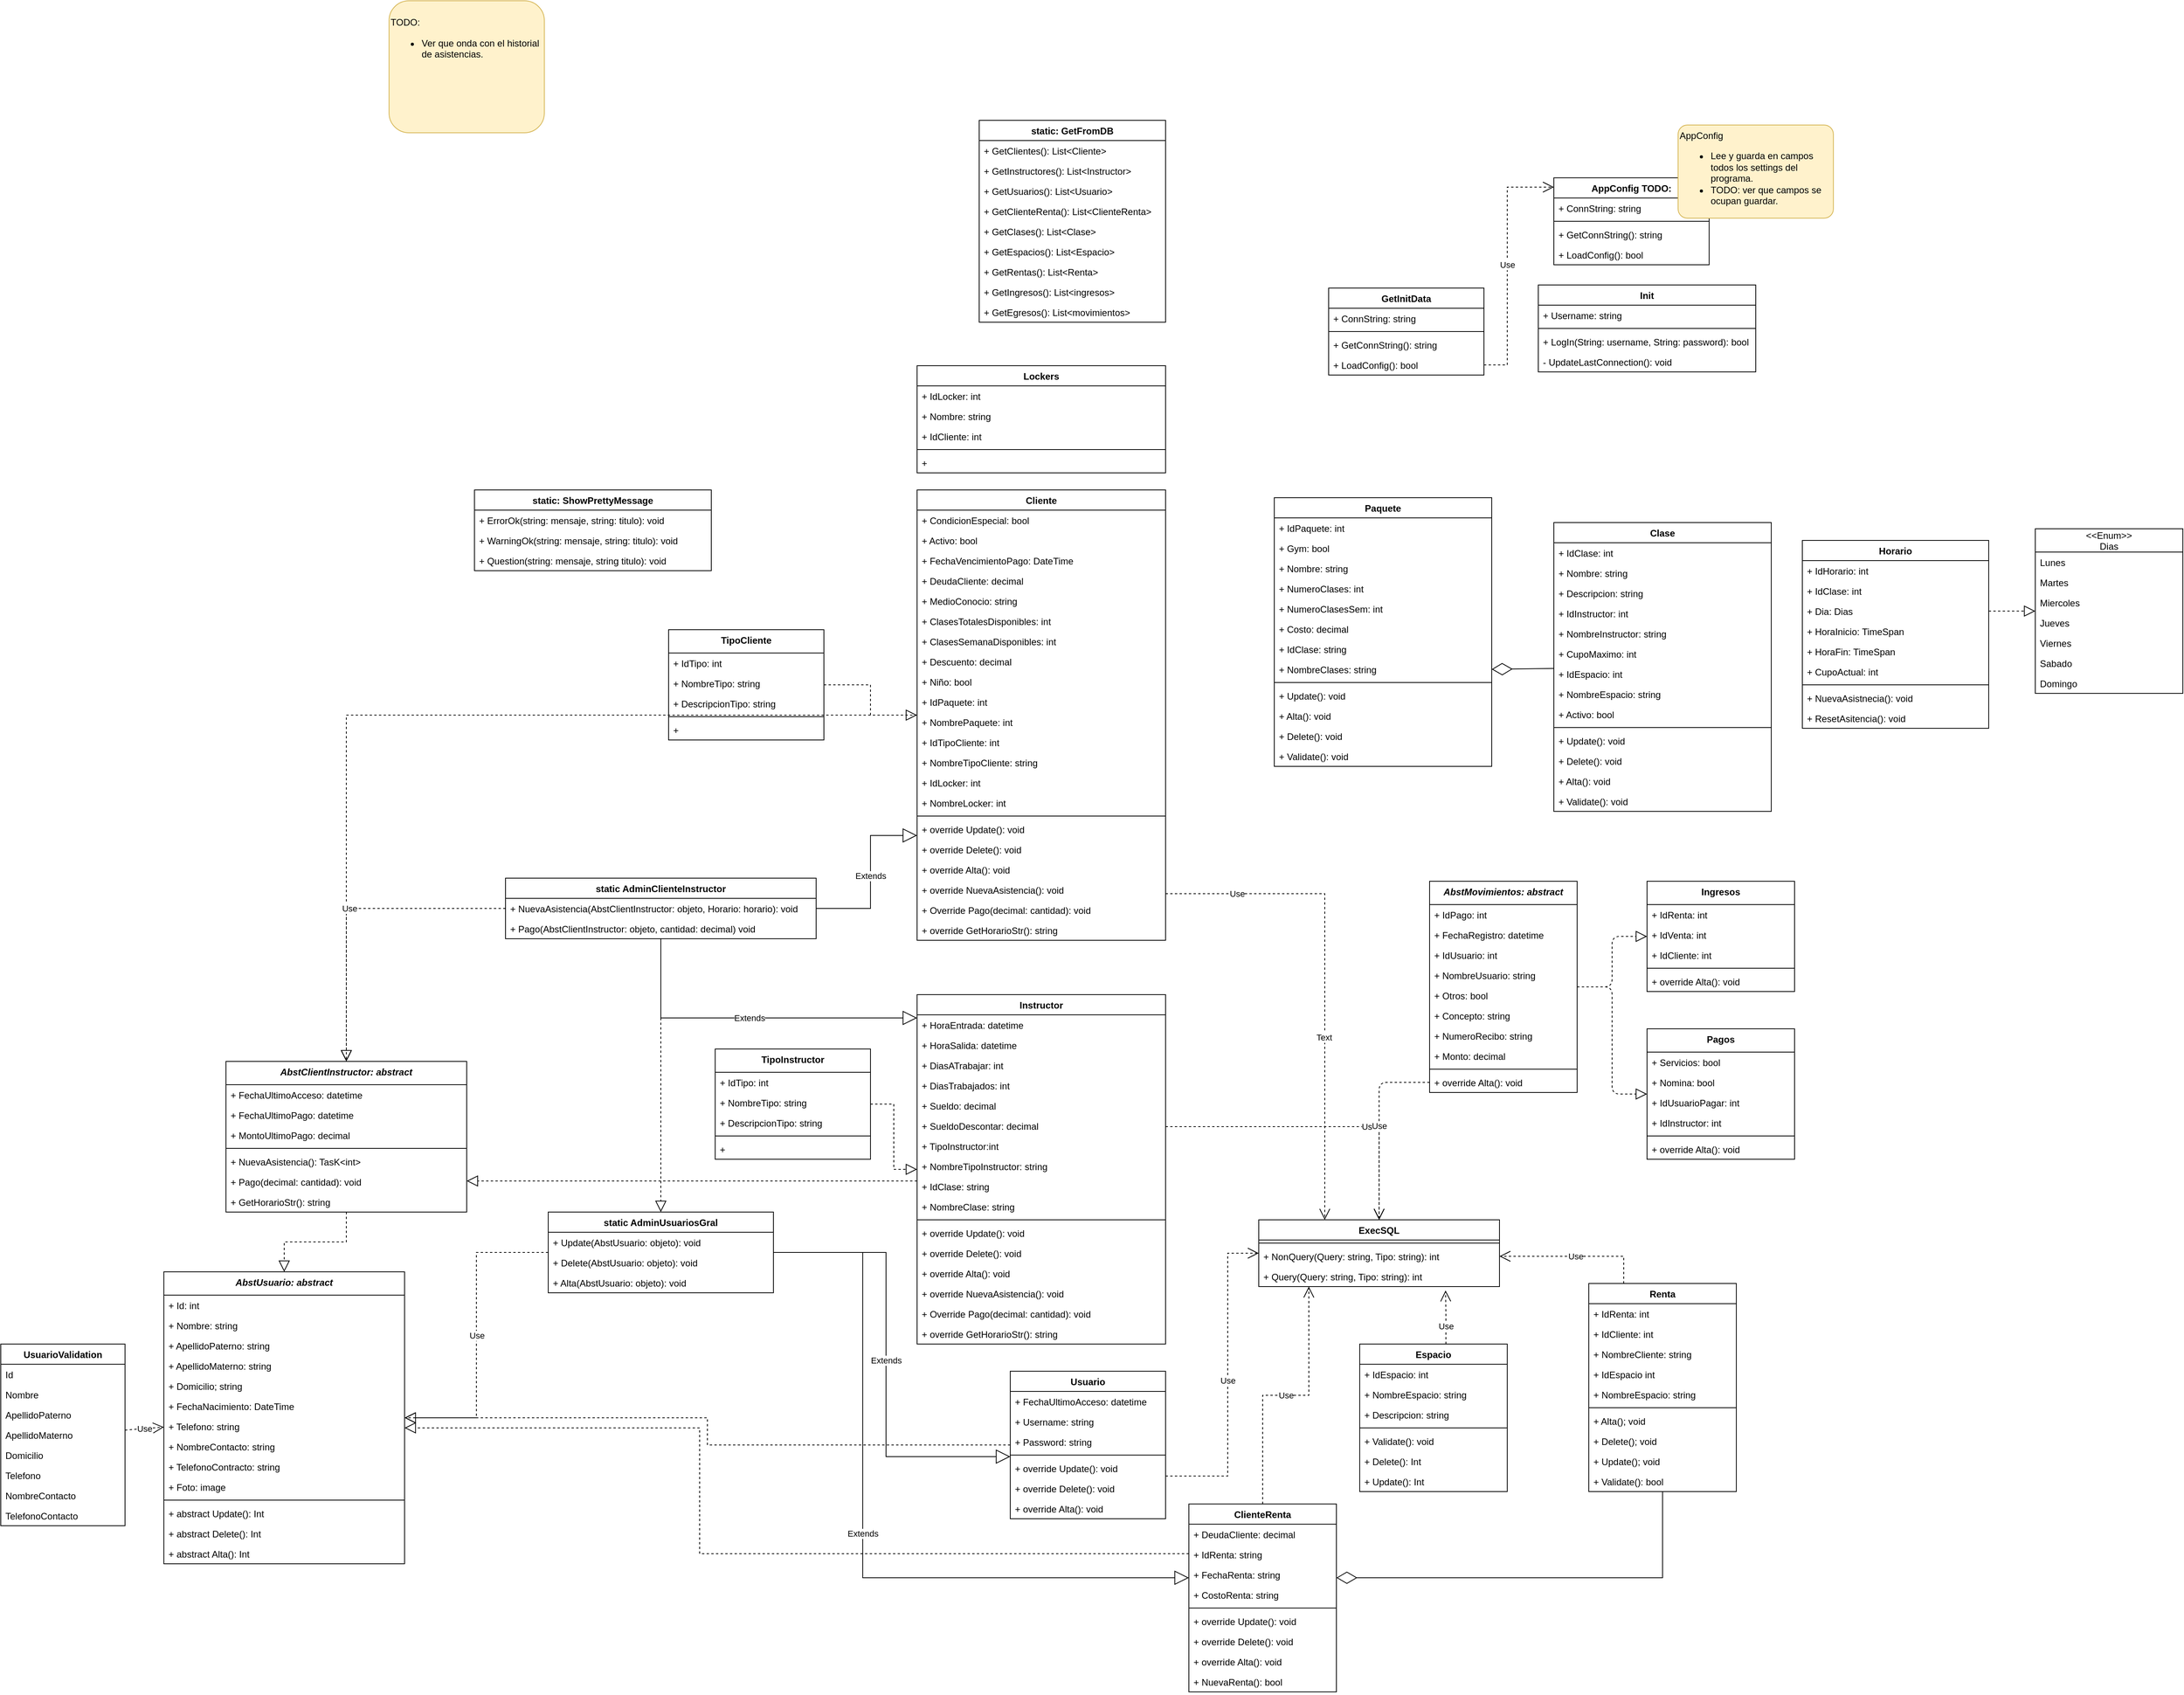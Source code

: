 <mxfile version="14.7.4" type="embed"><diagram id="kQoH5dtpGoCFLax4roNe" name="Programa"><mxGraphModel dx="781" dy="2363" grid="1" gridSize="10" guides="1" tooltips="1" connect="1" arrows="1" fold="1" page="1" pageScale="1" pageWidth="827" pageHeight="1169" math="0" shadow="0"><root><mxCell id="0"/><mxCell id="1" parent="0"/><mxCell id="OYpLQ3D31SUY-RjP1pAd-1" value="AbstUsuario: abstract" style="swimlane;fontStyle=3;align=center;verticalAlign=top;childLayout=stackLayout;horizontal=1;startSize=30;horizontalStack=0;resizeParent=1;resizeParentMax=0;resizeLast=0;collapsible=1;marginBottom=0;" parent="1" vertex="1"><mxGeometry x="610" y="637" width="310" height="376" as="geometry"/></mxCell><mxCell id="OYpLQ3D31SUY-RjP1pAd-2" value="+ Id: int" style="text;strokeColor=none;fillColor=none;align=left;verticalAlign=top;spacingLeft=4;spacingRight=4;overflow=hidden;rotatable=0;points=[[0,0.5],[1,0.5]];portConstraint=eastwest;" parent="OYpLQ3D31SUY-RjP1pAd-1" vertex="1"><mxGeometry y="30" width="310" height="26" as="geometry"/></mxCell><mxCell id="OYpLQ3D31SUY-RjP1pAd-3" value="+ Nombre: string" style="text;strokeColor=none;fillColor=none;align=left;verticalAlign=top;spacingLeft=4;spacingRight=4;overflow=hidden;rotatable=0;points=[[0,0.5],[1,0.5]];portConstraint=eastwest;" parent="OYpLQ3D31SUY-RjP1pAd-1" vertex="1"><mxGeometry y="56" width="310" height="26" as="geometry"/></mxCell><mxCell id="OYpLQ3D31SUY-RjP1pAd-4" value="+ ApellidoPaterno: string" style="text;strokeColor=none;fillColor=none;align=left;verticalAlign=top;spacingLeft=4;spacingRight=4;overflow=hidden;rotatable=0;points=[[0,0.5],[1,0.5]];portConstraint=eastwest;" parent="OYpLQ3D31SUY-RjP1pAd-1" vertex="1"><mxGeometry y="82" width="310" height="26" as="geometry"/></mxCell><mxCell id="OYpLQ3D31SUY-RjP1pAd-5" value="+ ApellidoMaterno: string" style="text;strokeColor=none;fillColor=none;align=left;verticalAlign=top;spacingLeft=4;spacingRight=4;overflow=hidden;rotatable=0;points=[[0,0.5],[1,0.5]];portConstraint=eastwest;" parent="OYpLQ3D31SUY-RjP1pAd-1" vertex="1"><mxGeometry y="108" width="310" height="26" as="geometry"/></mxCell><mxCell id="OYpLQ3D31SUY-RjP1pAd-12" value="+ Domicilio; string" style="text;strokeColor=none;fillColor=none;align=left;verticalAlign=top;spacingLeft=4;spacingRight=4;overflow=hidden;rotatable=0;points=[[0,0.5],[1,0.5]];portConstraint=eastwest;" parent="OYpLQ3D31SUY-RjP1pAd-1" vertex="1"><mxGeometry y="134" width="310" height="26" as="geometry"/></mxCell><mxCell id="OYpLQ3D31SUY-RjP1pAd-6" value="+ FechaNacimiento: DateTime" style="text;strokeColor=none;fillColor=none;align=left;verticalAlign=top;spacingLeft=4;spacingRight=4;overflow=hidden;rotatable=0;points=[[0,0.5],[1,0.5]];portConstraint=eastwest;" parent="OYpLQ3D31SUY-RjP1pAd-1" vertex="1"><mxGeometry y="160" width="310" height="26" as="geometry"/></mxCell><mxCell id="OYpLQ3D31SUY-RjP1pAd-7" value="+ Telefono: string" style="text;strokeColor=none;fillColor=none;align=left;verticalAlign=top;spacingLeft=4;spacingRight=4;overflow=hidden;rotatable=0;points=[[0,0.5],[1,0.5]];portConstraint=eastwest;" parent="OYpLQ3D31SUY-RjP1pAd-1" vertex="1"><mxGeometry y="186" width="310" height="26" as="geometry"/></mxCell><mxCell id="OYpLQ3D31SUY-RjP1pAd-8" value="+ NombreContacto: string" style="text;strokeColor=none;fillColor=none;align=left;verticalAlign=top;spacingLeft=4;spacingRight=4;overflow=hidden;rotatable=0;points=[[0,0.5],[1,0.5]];portConstraint=eastwest;" parent="OYpLQ3D31SUY-RjP1pAd-1" vertex="1"><mxGeometry y="212" width="310" height="26" as="geometry"/></mxCell><mxCell id="OYpLQ3D31SUY-RjP1pAd-9" value="+ TelefonoContracto: string" style="text;strokeColor=none;fillColor=none;align=left;verticalAlign=top;spacingLeft=4;spacingRight=4;overflow=hidden;rotatable=0;points=[[0,0.5],[1,0.5]];portConstraint=eastwest;" parent="OYpLQ3D31SUY-RjP1pAd-1" vertex="1"><mxGeometry y="238" width="310" height="26" as="geometry"/></mxCell><mxCell id="OYpLQ3D31SUY-RjP1pAd-10" value="+ Foto: image" style="text;strokeColor=none;fillColor=none;align=left;verticalAlign=top;spacingLeft=4;spacingRight=4;overflow=hidden;rotatable=0;points=[[0,0.5],[1,0.5]];portConstraint=eastwest;" parent="OYpLQ3D31SUY-RjP1pAd-1" vertex="1"><mxGeometry y="264" width="310" height="26" as="geometry"/></mxCell><mxCell id="OYpLQ3D31SUY-RjP1pAd-13" value="" style="line;strokeWidth=1;fillColor=none;align=left;verticalAlign=middle;spacingTop=-1;spacingLeft=3;spacingRight=3;rotatable=0;labelPosition=right;points=[];portConstraint=eastwest;" parent="OYpLQ3D31SUY-RjP1pAd-1" vertex="1"><mxGeometry y="290" width="310" height="8" as="geometry"/></mxCell><mxCell id="OYpLQ3D31SUY-RjP1pAd-14" value="+ abstract Update(): Int " style="text;strokeColor=none;fillColor=none;align=left;verticalAlign=top;spacingLeft=4;spacingRight=4;overflow=hidden;rotatable=0;points=[[0,0.5],[1,0.5]];portConstraint=eastwest;" parent="OYpLQ3D31SUY-RjP1pAd-1" vertex="1"><mxGeometry y="298" width="310" height="26" as="geometry"/></mxCell><mxCell id="OYpLQ3D31SUY-RjP1pAd-15" value="+ abstract Delete(): Int " style="text;strokeColor=none;fillColor=none;align=left;verticalAlign=top;spacingLeft=4;spacingRight=4;overflow=hidden;rotatable=0;points=[[0,0.5],[1,0.5]];portConstraint=eastwest;" parent="OYpLQ3D31SUY-RjP1pAd-1" vertex="1"><mxGeometry y="324" width="310" height="26" as="geometry"/></mxCell><mxCell id="OYpLQ3D31SUY-RjP1pAd-16" value="+ abstract Alta(): Int " style="text;strokeColor=none;fillColor=none;align=left;verticalAlign=top;spacingLeft=4;spacingRight=4;overflow=hidden;rotatable=0;points=[[0,0.5],[1,0.5]];portConstraint=eastwest;" parent="OYpLQ3D31SUY-RjP1pAd-1" vertex="1"><mxGeometry y="350" width="310" height="26" as="geometry"/></mxCell><mxCell id="OYpLQ3D31SUY-RjP1pAd-17" value="Cliente" style="swimlane;fontStyle=1;align=center;verticalAlign=top;childLayout=stackLayout;horizontal=1;startSize=26;horizontalStack=0;resizeParent=1;resizeParentMax=0;resizeLast=0;collapsible=1;marginBottom=0;" parent="1" vertex="1"><mxGeometry x="1580" y="-370" width="320" height="580" as="geometry"><mxRectangle x="360" y="140" width="70" height="26" as="alternateBounds"/></mxGeometry></mxCell><mxCell id="OYpLQ3D31SUY-RjP1pAd-18" value="+ CondicionEspecial: bool" style="text;strokeColor=none;fillColor=none;align=left;verticalAlign=top;spacingLeft=4;spacingRight=4;overflow=hidden;rotatable=0;points=[[0,0.5],[1,0.5]];portConstraint=eastwest;" parent="OYpLQ3D31SUY-RjP1pAd-17" vertex="1"><mxGeometry y="26" width="320" height="26" as="geometry"/></mxCell><mxCell id="OYpLQ3D31SUY-RjP1pAd-25" value="+ Activo: bool" style="text;strokeColor=none;fillColor=none;align=left;verticalAlign=top;spacingLeft=4;spacingRight=4;overflow=hidden;rotatable=0;points=[[0,0.5],[1,0.5]];portConstraint=eastwest;" parent="OYpLQ3D31SUY-RjP1pAd-17" vertex="1"><mxGeometry y="52" width="320" height="26" as="geometry"/></mxCell><mxCell id="OYpLQ3D31SUY-RjP1pAd-23" value="+ FechaVencimientoPago: DateTime" style="text;strokeColor=none;fillColor=none;align=left;verticalAlign=top;spacingLeft=4;spacingRight=4;overflow=hidden;rotatable=0;points=[[0,0.5],[1,0.5]];portConstraint=eastwest;" parent="OYpLQ3D31SUY-RjP1pAd-17" vertex="1"><mxGeometry y="78" width="320" height="26" as="geometry"/></mxCell><mxCell id="OYpLQ3D31SUY-RjP1pAd-21" value="+ DeudaCliente: decimal" style="text;strokeColor=none;fillColor=none;align=left;verticalAlign=top;spacingLeft=4;spacingRight=4;overflow=hidden;rotatable=0;points=[[0,0.5],[1,0.5]];portConstraint=eastwest;" parent="OYpLQ3D31SUY-RjP1pAd-17" vertex="1"><mxGeometry y="104" width="320" height="26" as="geometry"/></mxCell><mxCell id="OYpLQ3D31SUY-RjP1pAd-26" value="+ MedioConocio: string" style="text;strokeColor=none;fillColor=none;align=left;verticalAlign=top;spacingLeft=4;spacingRight=4;overflow=hidden;rotatable=0;points=[[0,0.5],[1,0.5]];portConstraint=eastwest;" parent="OYpLQ3D31SUY-RjP1pAd-17" vertex="1"><mxGeometry y="130" width="320" height="26" as="geometry"/></mxCell><mxCell id="OYpLQ3D31SUY-RjP1pAd-279" value="+ ClasesTotalesDisponibles: int" style="text;strokeColor=none;fillColor=none;align=left;verticalAlign=top;spacingLeft=4;spacingRight=4;overflow=hidden;rotatable=0;points=[[0,0.5],[1,0.5]];portConstraint=eastwest;" parent="OYpLQ3D31SUY-RjP1pAd-17" vertex="1"><mxGeometry y="156" width="320" height="26" as="geometry"/></mxCell><mxCell id="OYpLQ3D31SUY-RjP1pAd-280" value="+ ClasesSemanaDisponibles: int" style="text;strokeColor=none;fillColor=none;align=left;verticalAlign=top;spacingLeft=4;spacingRight=4;overflow=hidden;rotatable=0;points=[[0,0.5],[1,0.5]];portConstraint=eastwest;" parent="OYpLQ3D31SUY-RjP1pAd-17" vertex="1"><mxGeometry y="182" width="320" height="26" as="geometry"/></mxCell><mxCell id="OYpLQ3D31SUY-RjP1pAd-22" value="+ Descuento: decimal" style="text;strokeColor=none;fillColor=none;align=left;verticalAlign=top;spacingLeft=4;spacingRight=4;overflow=hidden;rotatable=0;points=[[0,0.5],[1,0.5]];portConstraint=eastwest;" parent="OYpLQ3D31SUY-RjP1pAd-17" vertex="1"><mxGeometry y="208" width="320" height="26" as="geometry"/></mxCell><mxCell id="OYpLQ3D31SUY-RjP1pAd-281" value="+ Niño: bool" style="text;strokeColor=none;fillColor=none;align=left;verticalAlign=top;spacingLeft=4;spacingRight=4;overflow=hidden;rotatable=0;points=[[0,0.5],[1,0.5]];portConstraint=eastwest;" parent="OYpLQ3D31SUY-RjP1pAd-17" vertex="1"><mxGeometry y="234" width="320" height="26" as="geometry"/></mxCell><mxCell id="OYpLQ3D31SUY-RjP1pAd-282" value="+ IdPaquete: int" style="text;strokeColor=none;fillColor=none;align=left;verticalAlign=top;spacingLeft=4;spacingRight=4;overflow=hidden;rotatable=0;points=[[0,0.5],[1,0.5]];portConstraint=eastwest;" parent="OYpLQ3D31SUY-RjP1pAd-17" vertex="1"><mxGeometry y="260" width="320" height="26" as="geometry"/></mxCell><mxCell id="OYpLQ3D31SUY-RjP1pAd-283" value="+ NombrePaquete: int" style="text;strokeColor=none;fillColor=none;align=left;verticalAlign=top;spacingLeft=4;spacingRight=4;overflow=hidden;rotatable=0;points=[[0,0.5],[1,0.5]];portConstraint=eastwest;" parent="OYpLQ3D31SUY-RjP1pAd-17" vertex="1"><mxGeometry y="286" width="320" height="26" as="geometry"/></mxCell><mxCell id="OYpLQ3D31SUY-RjP1pAd-19" value="+ IdTipoCliente: int" style="text;strokeColor=none;fillColor=none;align=left;verticalAlign=top;spacingLeft=4;spacingRight=4;overflow=hidden;rotatable=0;points=[[0,0.5],[1,0.5]];portConstraint=eastwest;" parent="OYpLQ3D31SUY-RjP1pAd-17" vertex="1"><mxGeometry y="312" width="320" height="26" as="geometry"/></mxCell><mxCell id="OYpLQ3D31SUY-RjP1pAd-20" value="+ NombreTipoCliente: string" style="text;strokeColor=none;fillColor=none;align=left;verticalAlign=top;spacingLeft=4;spacingRight=4;overflow=hidden;rotatable=0;points=[[0,0.5],[1,0.5]];portConstraint=eastwest;" parent="OYpLQ3D31SUY-RjP1pAd-17" vertex="1"><mxGeometry y="338" width="320" height="26" as="geometry"/></mxCell><mxCell id="OYpLQ3D31SUY-RjP1pAd-27" value="+ IdLocker: int" style="text;strokeColor=none;fillColor=none;align=left;verticalAlign=top;spacingLeft=4;spacingRight=4;overflow=hidden;rotatable=0;points=[[0,0.5],[1,0.5]];portConstraint=eastwest;" parent="OYpLQ3D31SUY-RjP1pAd-17" vertex="1"><mxGeometry y="364" width="320" height="26" as="geometry"/></mxCell><mxCell id="OYpLQ3D31SUY-RjP1pAd-284" value="+ NombreLocker: int" style="text;strokeColor=none;fillColor=none;align=left;verticalAlign=top;spacingLeft=4;spacingRight=4;overflow=hidden;rotatable=0;points=[[0,0.5],[1,0.5]];portConstraint=eastwest;" parent="OYpLQ3D31SUY-RjP1pAd-17" vertex="1"><mxGeometry y="390" width="320" height="26" as="geometry"/></mxCell><mxCell id="OYpLQ3D31SUY-RjP1pAd-28" value="" style="line;strokeWidth=1;fillColor=none;align=left;verticalAlign=middle;spacingTop=-1;spacingLeft=3;spacingRight=3;rotatable=0;labelPosition=right;points=[];portConstraint=eastwest;" parent="OYpLQ3D31SUY-RjP1pAd-17" vertex="1"><mxGeometry y="416" width="320" height="8" as="geometry"/></mxCell><mxCell id="OYpLQ3D31SUY-RjP1pAd-29" value="+ override Update(): void" style="text;strokeColor=none;fillColor=none;align=left;verticalAlign=top;spacingLeft=4;spacingRight=4;overflow=hidden;rotatable=0;points=[[0,0.5],[1,0.5]];portConstraint=eastwest;" parent="OYpLQ3D31SUY-RjP1pAd-17" vertex="1"><mxGeometry y="424" width="320" height="26" as="geometry"/></mxCell><mxCell id="OYpLQ3D31SUY-RjP1pAd-30" value="+ override Delete(): void" style="text;strokeColor=none;fillColor=none;align=left;verticalAlign=top;spacingLeft=4;spacingRight=4;overflow=hidden;rotatable=0;points=[[0,0.5],[1,0.5]];portConstraint=eastwest;" parent="OYpLQ3D31SUY-RjP1pAd-17" vertex="1"><mxGeometry y="450" width="320" height="26" as="geometry"/></mxCell><mxCell id="OYpLQ3D31SUY-RjP1pAd-31" value="+ override Alta(): void" style="text;strokeColor=none;fillColor=none;align=left;verticalAlign=top;spacingLeft=4;spacingRight=4;overflow=hidden;rotatable=0;points=[[0,0.5],[1,0.5]];portConstraint=eastwest;" parent="OYpLQ3D31SUY-RjP1pAd-17" vertex="1"><mxGeometry y="476" width="320" height="26" as="geometry"/></mxCell><mxCell id="OYpLQ3D31SUY-RjP1pAd-33" value="+ override NuevaAsistencia(): void" style="text;strokeColor=none;fillColor=none;align=left;verticalAlign=top;spacingLeft=4;spacingRight=4;overflow=hidden;rotatable=0;points=[[0,0.5],[1,0.5]];portConstraint=eastwest;" parent="OYpLQ3D31SUY-RjP1pAd-17" vertex="1"><mxGeometry y="502" width="320" height="26" as="geometry"/></mxCell><mxCell id="OYpLQ3D31SUY-RjP1pAd-34" value="+ Override Pago(decimal: cantidad): void" style="text;strokeColor=none;fillColor=none;align=left;verticalAlign=top;spacingLeft=4;spacingRight=4;overflow=hidden;rotatable=0;points=[[0,0.5],[1,0.5]];portConstraint=eastwest;" parent="OYpLQ3D31SUY-RjP1pAd-17" vertex="1"><mxGeometry y="528" width="320" height="26" as="geometry"/></mxCell><mxCell id="OYpLQ3D31SUY-RjP1pAd-32" value="+ override GetHorarioStr(): string" style="text;strokeColor=none;fillColor=none;align=left;verticalAlign=top;spacingLeft=4;spacingRight=4;overflow=hidden;rotatable=0;points=[[0,0.5],[1,0.5]];portConstraint=eastwest;" parent="OYpLQ3D31SUY-RjP1pAd-17" vertex="1"><mxGeometry y="554" width="320" height="26" as="geometry"/></mxCell><mxCell id="OYpLQ3D31SUY-RjP1pAd-35" value="Instructor" style="swimlane;fontStyle=1;align=center;verticalAlign=top;childLayout=stackLayout;horizontal=1;startSize=26;horizontalStack=0;resizeParent=1;resizeParentMax=0;resizeLast=0;collapsible=1;marginBottom=0;" parent="1" vertex="1"><mxGeometry x="1580" y="280" width="320" height="450" as="geometry"><mxRectangle x="360" y="298" width="90" height="26" as="alternateBounds"/></mxGeometry></mxCell><mxCell id="OYpLQ3D31SUY-RjP1pAd-38" value="+ HoraEntrada: datetime" style="text;strokeColor=none;fillColor=none;align=left;verticalAlign=top;spacingLeft=4;spacingRight=4;overflow=hidden;rotatable=0;points=[[0,0.5],[1,0.5]];portConstraint=eastwest;" parent="OYpLQ3D31SUY-RjP1pAd-35" vertex="1"><mxGeometry y="26" width="320" height="26" as="geometry"/></mxCell><mxCell id="OYpLQ3D31SUY-RjP1pAd-273" value="+ HoraSalida: datetime" style="text;strokeColor=none;fillColor=none;align=left;verticalAlign=top;spacingLeft=4;spacingRight=4;overflow=hidden;rotatable=0;points=[[0,0.5],[1,0.5]];portConstraint=eastwest;" parent="OYpLQ3D31SUY-RjP1pAd-35" vertex="1"><mxGeometry y="52" width="320" height="26" as="geometry"/></mxCell><mxCell id="OYpLQ3D31SUY-RjP1pAd-274" value="+ DiasATrabajar: int" style="text;strokeColor=none;fillColor=none;align=left;verticalAlign=top;spacingLeft=4;spacingRight=4;overflow=hidden;rotatable=0;points=[[0,0.5],[1,0.5]];portConstraint=eastwest;" parent="OYpLQ3D31SUY-RjP1pAd-35" vertex="1"><mxGeometry y="78" width="320" height="26" as="geometry"/></mxCell><mxCell id="OYpLQ3D31SUY-RjP1pAd-275" value="+ DiasTrabajados: int" style="text;strokeColor=none;fillColor=none;align=left;verticalAlign=top;spacingLeft=4;spacingRight=4;overflow=hidden;rotatable=0;points=[[0,0.5],[1,0.5]];portConstraint=eastwest;" parent="OYpLQ3D31SUY-RjP1pAd-35" vertex="1"><mxGeometry y="104" width="320" height="26" as="geometry"/></mxCell><mxCell id="OYpLQ3D31SUY-RjP1pAd-276" value="+ Sueldo: decimal" style="text;strokeColor=none;fillColor=none;align=left;verticalAlign=top;spacingLeft=4;spacingRight=4;overflow=hidden;rotatable=0;points=[[0,0.5],[1,0.5]];portConstraint=eastwest;" parent="OYpLQ3D31SUY-RjP1pAd-35" vertex="1"><mxGeometry y="130" width="320" height="26" as="geometry"/></mxCell><mxCell id="OYpLQ3D31SUY-RjP1pAd-39" value="+ SueldoDescontar: decimal" style="text;strokeColor=none;fillColor=none;align=left;verticalAlign=top;spacingLeft=4;spacingRight=4;overflow=hidden;rotatable=0;points=[[0,0.5],[1,0.5]];portConstraint=eastwest;" parent="OYpLQ3D31SUY-RjP1pAd-35" vertex="1"><mxGeometry y="156" width="320" height="26" as="geometry"/></mxCell><mxCell id="OYpLQ3D31SUY-RjP1pAd-36" value="+ TipoInstructor:int" style="text;strokeColor=none;fillColor=none;align=left;verticalAlign=top;spacingLeft=4;spacingRight=4;overflow=hidden;rotatable=0;points=[[0,0.5],[1,0.5]];portConstraint=eastwest;" parent="OYpLQ3D31SUY-RjP1pAd-35" vertex="1"><mxGeometry y="182" width="320" height="26" as="geometry"/></mxCell><mxCell id="OYpLQ3D31SUY-RjP1pAd-37" value="+ NombreTipoInstructor: string" style="text;strokeColor=none;fillColor=none;align=left;verticalAlign=top;spacingLeft=4;spacingRight=4;overflow=hidden;rotatable=0;points=[[0,0.5],[1,0.5]];portConstraint=eastwest;" parent="OYpLQ3D31SUY-RjP1pAd-35" vertex="1"><mxGeometry y="208" width="320" height="26" as="geometry"/></mxCell><mxCell id="2" value="+ IdClase: string" style="text;strokeColor=none;fillColor=none;align=left;verticalAlign=top;spacingLeft=4;spacingRight=4;overflow=hidden;rotatable=0;points=[[0,0.5],[1,0.5]];portConstraint=eastwest;" parent="OYpLQ3D31SUY-RjP1pAd-35" vertex="1"><mxGeometry y="234" width="320" height="26" as="geometry"/></mxCell><mxCell id="3" value="+ NombreClase: string" style="text;strokeColor=none;fillColor=none;align=left;verticalAlign=top;spacingLeft=4;spacingRight=4;overflow=hidden;rotatable=0;points=[[0,0.5],[1,0.5]];portConstraint=eastwest;" parent="OYpLQ3D31SUY-RjP1pAd-35" vertex="1"><mxGeometry y="260" width="320" height="26" as="geometry"/></mxCell><mxCell id="OYpLQ3D31SUY-RjP1pAd-40" value="" style="line;strokeWidth=1;fillColor=none;align=left;verticalAlign=middle;spacingTop=-1;spacingLeft=3;spacingRight=3;rotatable=0;labelPosition=right;points=[];portConstraint=eastwest;" parent="OYpLQ3D31SUY-RjP1pAd-35" vertex="1"><mxGeometry y="286" width="320" height="8" as="geometry"/></mxCell><mxCell id="OYpLQ3D31SUY-RjP1pAd-41" value="+ override Update(): void" style="text;strokeColor=none;fillColor=none;align=left;verticalAlign=top;spacingLeft=4;spacingRight=4;overflow=hidden;rotatable=0;points=[[0,0.5],[1,0.5]];portConstraint=eastwest;" parent="OYpLQ3D31SUY-RjP1pAd-35" vertex="1"><mxGeometry y="294" width="320" height="26" as="geometry"/></mxCell><mxCell id="OYpLQ3D31SUY-RjP1pAd-42" value="+ override Delete(): void" style="text;strokeColor=none;fillColor=none;align=left;verticalAlign=top;spacingLeft=4;spacingRight=4;overflow=hidden;rotatable=0;points=[[0,0.5],[1,0.5]];portConstraint=eastwest;" parent="OYpLQ3D31SUY-RjP1pAd-35" vertex="1"><mxGeometry y="320" width="320" height="26" as="geometry"/></mxCell><mxCell id="OYpLQ3D31SUY-RjP1pAd-43" value="+ override Alta(): void" style="text;strokeColor=none;fillColor=none;align=left;verticalAlign=top;spacingLeft=4;spacingRight=4;overflow=hidden;rotatable=0;points=[[0,0.5],[1,0.5]];portConstraint=eastwest;" parent="OYpLQ3D31SUY-RjP1pAd-35" vertex="1"><mxGeometry y="346" width="320" height="26" as="geometry"/></mxCell><mxCell id="OYpLQ3D31SUY-RjP1pAd-46" value="+ override NuevaAsistencia(): void" style="text;strokeColor=none;fillColor=none;align=left;verticalAlign=top;spacingLeft=4;spacingRight=4;overflow=hidden;rotatable=0;points=[[0,0.5],[1,0.5]];portConstraint=eastwest;" parent="OYpLQ3D31SUY-RjP1pAd-35" vertex="1"><mxGeometry y="372" width="320" height="26" as="geometry"/></mxCell><mxCell id="OYpLQ3D31SUY-RjP1pAd-47" value="+ Override Pago(decimal: cantidad): void" style="text;strokeColor=none;fillColor=none;align=left;verticalAlign=top;spacingLeft=4;spacingRight=4;overflow=hidden;rotatable=0;points=[[0,0.5],[1,0.5]];portConstraint=eastwest;" parent="OYpLQ3D31SUY-RjP1pAd-35" vertex="1"><mxGeometry y="398" width="320" height="26" as="geometry"/></mxCell><mxCell id="OYpLQ3D31SUY-RjP1pAd-287" value="+ override GetHorarioStr(): string" style="text;strokeColor=none;fillColor=none;align=left;verticalAlign=top;spacingLeft=4;spacingRight=4;overflow=hidden;rotatable=0;points=[[0,0.5],[1,0.5]];portConstraint=eastwest;" parent="OYpLQ3D31SUY-RjP1pAd-35" vertex="1"><mxGeometry y="424" width="320" height="26" as="geometry"/></mxCell><mxCell id="OYpLQ3D31SUY-RjP1pAd-59" value="TipoCliente" style="swimlane;fontStyle=1;align=center;verticalAlign=top;childLayout=stackLayout;horizontal=1;startSize=30;horizontalStack=0;resizeParent=1;resizeParentMax=0;resizeLast=0;collapsible=1;marginBottom=0;" parent="1" vertex="1"><mxGeometry x="1260" y="-190" width="200" height="142" as="geometry"/></mxCell><mxCell id="OYpLQ3D31SUY-RjP1pAd-60" value="+ IdTipo: int" style="text;strokeColor=none;fillColor=none;align=left;verticalAlign=top;spacingLeft=4;spacingRight=4;overflow=hidden;rotatable=0;points=[[0,0.5],[1,0.5]];portConstraint=eastwest;" parent="OYpLQ3D31SUY-RjP1pAd-59" vertex="1"><mxGeometry y="30" width="200" height="26" as="geometry"/></mxCell><mxCell id="OYpLQ3D31SUY-RjP1pAd-61" value="+ NombreTipo: string" style="text;strokeColor=none;fillColor=none;align=left;verticalAlign=top;spacingLeft=4;spacingRight=4;overflow=hidden;rotatable=0;points=[[0,0.5],[1,0.5]];portConstraint=eastwest;" parent="OYpLQ3D31SUY-RjP1pAd-59" vertex="1"><mxGeometry y="56" width="200" height="26" as="geometry"/></mxCell><mxCell id="OYpLQ3D31SUY-RjP1pAd-62" value="+ DescripcionTipo: string" style="text;strokeColor=none;fillColor=none;align=left;verticalAlign=top;spacingLeft=4;spacingRight=4;overflow=hidden;rotatable=0;points=[[0,0.5],[1,0.5]];portConstraint=eastwest;" parent="OYpLQ3D31SUY-RjP1pAd-59" vertex="1"><mxGeometry y="82" width="200" height="26" as="geometry"/></mxCell><mxCell id="OYpLQ3D31SUY-RjP1pAd-63" value="" style="line;strokeWidth=1;fillColor=none;align=left;verticalAlign=middle;spacingTop=-1;spacingLeft=3;spacingRight=3;rotatable=0;labelPosition=right;points=[];portConstraint=eastwest;" parent="OYpLQ3D31SUY-RjP1pAd-59" vertex="1"><mxGeometry y="108" width="200" height="8" as="geometry"/></mxCell><mxCell id="OYpLQ3D31SUY-RjP1pAd-64" value="+ " style="text;strokeColor=none;fillColor=none;align=left;verticalAlign=top;spacingLeft=4;spacingRight=4;overflow=hidden;rotatable=0;points=[[0,0.5],[1,0.5]];portConstraint=eastwest;" parent="OYpLQ3D31SUY-RjP1pAd-59" vertex="1"><mxGeometry y="116" width="200" height="26" as="geometry"/></mxCell><mxCell id="OYpLQ3D31SUY-RjP1pAd-65" value="Horario" style="swimlane;fontStyle=1;align=center;verticalAlign=top;childLayout=stackLayout;horizontal=1;startSize=26;horizontalStack=0;resizeParent=1;resizeParentMax=0;resizeLast=0;collapsible=1;marginBottom=0;" parent="1" vertex="1"><mxGeometry x="2720" y="-305" width="240" height="242" as="geometry"/></mxCell><mxCell id="OYpLQ3D31SUY-RjP1pAd-66" value="+ IdHorario: int" style="text;strokeColor=none;fillColor=none;align=left;verticalAlign=top;spacingLeft=4;spacingRight=4;overflow=hidden;rotatable=0;points=[[0,0.5],[1,0.5]];portConstraint=eastwest;" parent="OYpLQ3D31SUY-RjP1pAd-65" vertex="1"><mxGeometry y="26" width="240" height="26" as="geometry"/></mxCell><mxCell id="OYpLQ3D31SUY-RjP1pAd-67" value="+ IdClase: int" style="text;strokeColor=none;fillColor=none;align=left;verticalAlign=top;spacingLeft=4;spacingRight=4;overflow=hidden;rotatable=0;points=[[0,0.5],[1,0.5]];portConstraint=eastwest;" parent="OYpLQ3D31SUY-RjP1pAd-65" vertex="1"><mxGeometry y="52" width="240" height="26" as="geometry"/></mxCell><mxCell id="OYpLQ3D31SUY-RjP1pAd-68" value="+ Dia: Dias" style="text;strokeColor=none;fillColor=none;align=left;verticalAlign=top;spacingLeft=4;spacingRight=4;overflow=hidden;rotatable=0;points=[[0,0.5],[1,0.5]];portConstraint=eastwest;" parent="OYpLQ3D31SUY-RjP1pAd-65" vertex="1"><mxGeometry y="78" width="240" height="26" as="geometry"/></mxCell><mxCell id="OYpLQ3D31SUY-RjP1pAd-69" value="+ HoraInicio: TimeSpan" style="text;strokeColor=none;fillColor=none;align=left;verticalAlign=top;spacingLeft=4;spacingRight=4;overflow=hidden;rotatable=0;points=[[0,0.5],[1,0.5]];portConstraint=eastwest;" parent="OYpLQ3D31SUY-RjP1pAd-65" vertex="1"><mxGeometry y="104" width="240" height="26" as="geometry"/></mxCell><mxCell id="OYpLQ3D31SUY-RjP1pAd-70" value="+ HoraFin: TimeSpan" style="text;strokeColor=none;fillColor=none;align=left;verticalAlign=top;spacingLeft=4;spacingRight=4;overflow=hidden;rotatable=0;points=[[0,0.5],[1,0.5]];portConstraint=eastwest;" parent="OYpLQ3D31SUY-RjP1pAd-65" vertex="1"><mxGeometry y="130" width="240" height="26" as="geometry"/></mxCell><mxCell id="OYpLQ3D31SUY-RjP1pAd-71" value="+ CupoActual: int" style="text;strokeColor=none;fillColor=none;align=left;verticalAlign=top;spacingLeft=4;spacingRight=4;overflow=hidden;rotatable=0;points=[[0,0.5],[1,0.5]];portConstraint=eastwest;" parent="OYpLQ3D31SUY-RjP1pAd-65" vertex="1"><mxGeometry y="156" width="240" height="26" as="geometry"/></mxCell><mxCell id="OYpLQ3D31SUY-RjP1pAd-72" value="" style="line;strokeWidth=1;fillColor=none;align=left;verticalAlign=middle;spacingTop=-1;spacingLeft=3;spacingRight=3;rotatable=0;labelPosition=right;points=[];portConstraint=eastwest;" parent="OYpLQ3D31SUY-RjP1pAd-65" vertex="1"><mxGeometry y="182" width="240" height="8" as="geometry"/></mxCell><mxCell id="OYpLQ3D31SUY-RjP1pAd-73" value="+ NuevaAsistnecia(): void" style="text;strokeColor=none;fillColor=none;align=left;verticalAlign=top;spacingLeft=4;spacingRight=4;overflow=hidden;rotatable=0;points=[[0,0.5],[1,0.5]];portConstraint=eastwest;" parent="OYpLQ3D31SUY-RjP1pAd-65" vertex="1"><mxGeometry y="190" width="240" height="26" as="geometry"/></mxCell><mxCell id="OYpLQ3D31SUY-RjP1pAd-74" value="+ ResetAsitencia(): void" style="text;strokeColor=none;fillColor=none;align=left;verticalAlign=top;spacingLeft=4;spacingRight=4;overflow=hidden;rotatable=0;points=[[0,0.5],[1,0.5]];portConstraint=eastwest;" parent="OYpLQ3D31SUY-RjP1pAd-65" vertex="1"><mxGeometry y="216" width="240" height="26" as="geometry"/></mxCell><mxCell id="OYpLQ3D31SUY-RjP1pAd-75" value="&lt;&lt;Enum&gt;&gt;&#10;Dias" style="swimlane;fontStyle=0;childLayout=stackLayout;horizontal=1;startSize=30;horizontalStack=0;resizeParent=1;resizeParentMax=0;resizeLast=0;collapsible=1;marginBottom=0;" parent="1" vertex="1"><mxGeometry x="3020" y="-320" width="190" height="212" as="geometry"/></mxCell><mxCell id="OYpLQ3D31SUY-RjP1pAd-76" value="Lunes" style="text;strokeColor=none;fillColor=none;align=left;verticalAlign=top;spacingLeft=4;spacingRight=4;overflow=hidden;rotatable=0;points=[[0,0.5],[1,0.5]];portConstraint=eastwest;" parent="OYpLQ3D31SUY-RjP1pAd-75" vertex="1"><mxGeometry y="30" width="190" height="26" as="geometry"/></mxCell><mxCell id="OYpLQ3D31SUY-RjP1pAd-77" value="Martes" style="text;strokeColor=none;fillColor=none;align=left;verticalAlign=top;spacingLeft=4;spacingRight=4;overflow=hidden;rotatable=0;points=[[0,0.5],[1,0.5]];portConstraint=eastwest;" parent="OYpLQ3D31SUY-RjP1pAd-75" vertex="1"><mxGeometry y="56" width="190" height="26" as="geometry"/></mxCell><mxCell id="OYpLQ3D31SUY-RjP1pAd-78" value="Miercoles" style="text;strokeColor=none;fillColor=none;align=left;verticalAlign=top;spacingLeft=4;spacingRight=4;overflow=hidden;rotatable=0;points=[[0,0.5],[1,0.5]];portConstraint=eastwest;" parent="OYpLQ3D31SUY-RjP1pAd-75" vertex="1"><mxGeometry y="82" width="190" height="26" as="geometry"/></mxCell><mxCell id="OYpLQ3D31SUY-RjP1pAd-79" value="Jueves" style="text;strokeColor=none;fillColor=none;align=left;verticalAlign=top;spacingLeft=4;spacingRight=4;overflow=hidden;rotatable=0;points=[[0,0.5],[1,0.5]];portConstraint=eastwest;" parent="OYpLQ3D31SUY-RjP1pAd-75" vertex="1"><mxGeometry y="108" width="190" height="26" as="geometry"/></mxCell><mxCell id="OYpLQ3D31SUY-RjP1pAd-80" value="Viernes" style="text;strokeColor=none;fillColor=none;align=left;verticalAlign=top;spacingLeft=4;spacingRight=4;overflow=hidden;rotatable=0;points=[[0,0.5],[1,0.5]];portConstraint=eastwest;" parent="OYpLQ3D31SUY-RjP1pAd-75" vertex="1"><mxGeometry y="134" width="190" height="26" as="geometry"/></mxCell><mxCell id="OYpLQ3D31SUY-RjP1pAd-81" value="Sabado" style="text;strokeColor=none;fillColor=none;align=left;verticalAlign=top;spacingLeft=4;spacingRight=4;overflow=hidden;rotatable=0;points=[[0,0.5],[1,0.5]];portConstraint=eastwest;" parent="OYpLQ3D31SUY-RjP1pAd-75" vertex="1"><mxGeometry y="160" width="190" height="26" as="geometry"/></mxCell><mxCell id="OYpLQ3D31SUY-RjP1pAd-82" value="Domingo" style="text;strokeColor=none;fillColor=none;align=left;verticalAlign=top;spacingLeft=4;spacingRight=4;overflow=hidden;rotatable=0;points=[[0,0.5],[1,0.5]];portConstraint=eastwest;" parent="OYpLQ3D31SUY-RjP1pAd-75" vertex="1"><mxGeometry y="186" width="190" height="26" as="geometry"/></mxCell><mxCell id="OYpLQ3D31SUY-RjP1pAd-83" value="Clase" style="swimlane;fontStyle=1;align=center;verticalAlign=top;childLayout=stackLayout;horizontal=1;startSize=26;horizontalStack=0;resizeParent=1;resizeParentMax=0;resizeLast=0;collapsible=1;marginBottom=0;" parent="1" vertex="1"><mxGeometry x="2400" y="-328" width="280" height="372" as="geometry"><mxRectangle x="2320" y="40" width="60" height="26" as="alternateBounds"/></mxGeometry></mxCell><mxCell id="OYpLQ3D31SUY-RjP1pAd-84" value="+ IdClase: int" style="text;strokeColor=none;fillColor=none;align=left;verticalAlign=top;spacingLeft=4;spacingRight=4;overflow=hidden;rotatable=0;points=[[0,0.5],[1,0.5]];portConstraint=eastwest;" parent="OYpLQ3D31SUY-RjP1pAd-83" vertex="1"><mxGeometry y="26" width="280" height="26" as="geometry"/></mxCell><mxCell id="OYpLQ3D31SUY-RjP1pAd-85" value="+ Nombre: string" style="text;strokeColor=none;fillColor=none;align=left;verticalAlign=top;spacingLeft=4;spacingRight=4;overflow=hidden;rotatable=0;points=[[0,0.5],[1,0.5]];portConstraint=eastwest;" parent="OYpLQ3D31SUY-RjP1pAd-83" vertex="1"><mxGeometry y="52" width="280" height="26" as="geometry"/></mxCell><mxCell id="OYpLQ3D31SUY-RjP1pAd-86" value="+ Descripcion: string" style="text;strokeColor=none;fillColor=none;align=left;verticalAlign=top;spacingLeft=4;spacingRight=4;overflow=hidden;rotatable=0;points=[[0,0.5],[1,0.5]];portConstraint=eastwest;" parent="OYpLQ3D31SUY-RjP1pAd-83" vertex="1"><mxGeometry y="78" width="280" height="26" as="geometry"/></mxCell><mxCell id="OYpLQ3D31SUY-RjP1pAd-87" value="+ IdInstructor: int" style="text;strokeColor=none;fillColor=none;align=left;verticalAlign=top;spacingLeft=4;spacingRight=4;overflow=hidden;rotatable=0;points=[[0,0.5],[1,0.5]];portConstraint=eastwest;" parent="OYpLQ3D31SUY-RjP1pAd-83" vertex="1"><mxGeometry y="104" width="280" height="26" as="geometry"/></mxCell><mxCell id="OYpLQ3D31SUY-RjP1pAd-88" value="+ NombreInstructor: string" style="text;strokeColor=none;fillColor=none;align=left;verticalAlign=top;spacingLeft=4;spacingRight=4;overflow=hidden;rotatable=0;points=[[0,0.5],[1,0.5]];portConstraint=eastwest;" parent="OYpLQ3D31SUY-RjP1pAd-83" vertex="1"><mxGeometry y="130" width="280" height="26" as="geometry"/></mxCell><mxCell id="OYpLQ3D31SUY-RjP1pAd-89" value="+ CupoMaximo: int" style="text;strokeColor=none;fillColor=none;align=left;verticalAlign=top;spacingLeft=4;spacingRight=4;overflow=hidden;rotatable=0;points=[[0,0.5],[1,0.5]];portConstraint=eastwest;" parent="OYpLQ3D31SUY-RjP1pAd-83" vertex="1"><mxGeometry y="156" width="280" height="26" as="geometry"/></mxCell><mxCell id="OYpLQ3D31SUY-RjP1pAd-90" value="+ IdEspacio: int" style="text;strokeColor=none;fillColor=none;align=left;verticalAlign=top;spacingLeft=4;spacingRight=4;overflow=hidden;rotatable=0;points=[[0,0.5],[1,0.5]];portConstraint=eastwest;" parent="OYpLQ3D31SUY-RjP1pAd-83" vertex="1"><mxGeometry y="182" width="280" height="26" as="geometry"/></mxCell><mxCell id="OYpLQ3D31SUY-RjP1pAd-91" value="+ NombreEspacio: string" style="text;strokeColor=none;fillColor=none;align=left;verticalAlign=top;spacingLeft=4;spacingRight=4;overflow=hidden;rotatable=0;points=[[0,0.5],[1,0.5]];portConstraint=eastwest;" parent="OYpLQ3D31SUY-RjP1pAd-83" vertex="1"><mxGeometry y="208" width="280" height="26" as="geometry"/></mxCell><mxCell id="OYpLQ3D31SUY-RjP1pAd-92" value="+ Activo: bool" style="text;strokeColor=none;fillColor=none;align=left;verticalAlign=top;spacingLeft=4;spacingRight=4;overflow=hidden;rotatable=0;points=[[0,0.5],[1,0.5]];portConstraint=eastwest;" parent="OYpLQ3D31SUY-RjP1pAd-83" vertex="1"><mxGeometry y="234" width="280" height="26" as="geometry"/></mxCell><mxCell id="OYpLQ3D31SUY-RjP1pAd-93" value="" style="line;strokeWidth=1;fillColor=none;align=left;verticalAlign=middle;spacingTop=-1;spacingLeft=3;spacingRight=3;rotatable=0;labelPosition=right;points=[];portConstraint=eastwest;" parent="OYpLQ3D31SUY-RjP1pAd-83" vertex="1"><mxGeometry y="260" width="280" height="8" as="geometry"/></mxCell><mxCell id="OYpLQ3D31SUY-RjP1pAd-94" value="+ Update(): void" style="text;strokeColor=none;fillColor=none;align=left;verticalAlign=top;spacingLeft=4;spacingRight=4;overflow=hidden;rotatable=0;points=[[0,0.5],[1,0.5]];portConstraint=eastwest;" parent="OYpLQ3D31SUY-RjP1pAd-83" vertex="1"><mxGeometry y="268" width="280" height="26" as="geometry"/></mxCell><mxCell id="OYpLQ3D31SUY-RjP1pAd-95" value="+ Delete(): void" style="text;strokeColor=none;fillColor=none;align=left;verticalAlign=top;spacingLeft=4;spacingRight=4;overflow=hidden;rotatable=0;points=[[0,0.5],[1,0.5]];portConstraint=eastwest;" parent="OYpLQ3D31SUY-RjP1pAd-83" vertex="1"><mxGeometry y="294" width="280" height="26" as="geometry"/></mxCell><mxCell id="OYpLQ3D31SUY-RjP1pAd-96" value="+ Alta(): void" style="text;strokeColor=none;fillColor=none;align=left;verticalAlign=top;spacingLeft=4;spacingRight=4;overflow=hidden;rotatable=0;points=[[0,0.5],[1,0.5]];portConstraint=eastwest;" parent="OYpLQ3D31SUY-RjP1pAd-83" vertex="1"><mxGeometry y="320" width="280" height="26" as="geometry"/></mxCell><mxCell id="OYpLQ3D31SUY-RjP1pAd-97" value="+ Validate(): void" style="text;strokeColor=none;fillColor=none;align=left;verticalAlign=top;spacingLeft=4;spacingRight=4;overflow=hidden;rotatable=0;points=[[0,0.5],[1,0.5]];portConstraint=eastwest;" parent="OYpLQ3D31SUY-RjP1pAd-83" vertex="1"><mxGeometry y="346" width="280" height="26" as="geometry"/></mxCell><mxCell id="OYpLQ3D31SUY-RjP1pAd-98" value="Espacio" style="swimlane;fontStyle=1;align=center;verticalAlign=top;childLayout=stackLayout;horizontal=1;startSize=26;horizontalStack=0;resizeParent=1;resizeParentMax=0;resizeLast=0;collapsible=1;marginBottom=0;" parent="1" vertex="1"><mxGeometry x="2150" y="730" width="190" height="190" as="geometry"/></mxCell><mxCell id="OYpLQ3D31SUY-RjP1pAd-99" value="+ IdEspacio: int" style="text;strokeColor=none;fillColor=none;align=left;verticalAlign=top;spacingLeft=4;spacingRight=4;overflow=hidden;rotatable=0;points=[[0,0.5],[1,0.5]];portConstraint=eastwest;" parent="OYpLQ3D31SUY-RjP1pAd-98" vertex="1"><mxGeometry y="26" width="190" height="26" as="geometry"/></mxCell><mxCell id="OYpLQ3D31SUY-RjP1pAd-100" value="+ NombreEspacio: string" style="text;strokeColor=none;fillColor=none;align=left;verticalAlign=top;spacingLeft=4;spacingRight=4;overflow=hidden;rotatable=0;points=[[0,0.5],[1,0.5]];portConstraint=eastwest;" parent="OYpLQ3D31SUY-RjP1pAd-98" vertex="1"><mxGeometry y="52" width="190" height="26" as="geometry"/></mxCell><mxCell id="OYpLQ3D31SUY-RjP1pAd-101" value="+ Descripcion: string" style="text;strokeColor=none;fillColor=none;align=left;verticalAlign=top;spacingLeft=4;spacingRight=4;overflow=hidden;rotatable=0;points=[[0,0.5],[1,0.5]];portConstraint=eastwest;" parent="OYpLQ3D31SUY-RjP1pAd-98" vertex="1"><mxGeometry y="78" width="190" height="26" as="geometry"/></mxCell><mxCell id="OYpLQ3D31SUY-RjP1pAd-102" value="" style="line;strokeWidth=1;fillColor=none;align=left;verticalAlign=middle;spacingTop=-1;spacingLeft=3;spacingRight=3;rotatable=0;labelPosition=right;points=[];portConstraint=eastwest;" parent="OYpLQ3D31SUY-RjP1pAd-98" vertex="1"><mxGeometry y="104" width="190" height="8" as="geometry"/></mxCell><mxCell id="OYpLQ3D31SUY-RjP1pAd-103" value="+ Validate(): void" style="text;strokeColor=none;fillColor=none;align=left;verticalAlign=top;spacingLeft=4;spacingRight=4;overflow=hidden;rotatable=0;points=[[0,0.5],[1,0.5]];portConstraint=eastwest;" parent="OYpLQ3D31SUY-RjP1pAd-98" vertex="1"><mxGeometry y="112" width="190" height="26" as="geometry"/></mxCell><mxCell id="OYpLQ3D31SUY-RjP1pAd-104" value="+ Delete(): Int " style="text;strokeColor=none;fillColor=none;align=left;verticalAlign=top;spacingLeft=4;spacingRight=4;overflow=hidden;rotatable=0;points=[[0,0.5],[1,0.5]];portConstraint=eastwest;" parent="OYpLQ3D31SUY-RjP1pAd-98" vertex="1"><mxGeometry y="138" width="190" height="26" as="geometry"/></mxCell><mxCell id="OYpLQ3D31SUY-RjP1pAd-105" value="+ Update(): Int " style="text;strokeColor=none;fillColor=none;align=left;verticalAlign=top;spacingLeft=4;spacingRight=4;overflow=hidden;rotatable=0;points=[[0,0.5],[1,0.5]];portConstraint=eastwest;" parent="OYpLQ3D31SUY-RjP1pAd-98" vertex="1"><mxGeometry y="164" width="190" height="26" as="geometry"/></mxCell><mxCell id="OYpLQ3D31SUY-RjP1pAd-106" value="&lt;div&gt;&lt;span&gt;&lt;br&gt;&lt;/span&gt;&lt;/div&gt;&lt;div&gt;&lt;span&gt;TODO&lt;/span&gt;&lt;span&gt;:&lt;/span&gt;&lt;/div&gt;&lt;div&gt;&lt;ul&gt;&lt;li&gt;&lt;span&gt;Ver que onda con el historial de asistencias.&lt;/span&gt;&lt;/li&gt;&lt;/ul&gt;&lt;/div&gt;" style="rounded=1;whiteSpace=wrap;html=1;align=left;verticalAlign=top;fillColor=#fff2cc;strokeColor=#d6b656;" parent="1" vertex="1"><mxGeometry x="900" y="-1000" width="200" height="170" as="geometry"/></mxCell><mxCell id="OYpLQ3D31SUY-RjP1pAd-107" value="Usuario" style="swimlane;fontStyle=1;align=center;verticalAlign=top;childLayout=stackLayout;horizontal=1;startSize=26;horizontalStack=0;resizeParent=1;resizeParentMax=0;resizeLast=0;collapsible=1;marginBottom=0;" parent="1" vertex="1"><mxGeometry x="1700" y="765" width="200" height="190" as="geometry"><mxRectangle x="360" y="298" width="90" height="26" as="alternateBounds"/></mxGeometry></mxCell><mxCell id="4" value="+ FechaUltimoAcceso: datetime" style="text;strokeColor=none;fillColor=none;align=left;verticalAlign=top;spacingLeft=4;spacingRight=4;overflow=hidden;rotatable=0;points=[[0,0.5],[1,0.5]];portConstraint=eastwest;" parent="OYpLQ3D31SUY-RjP1pAd-107" vertex="1"><mxGeometry y="26" width="200" height="26" as="geometry"/></mxCell><mxCell id="OYpLQ3D31SUY-RjP1pAd-108" value="+ Username: string" style="text;strokeColor=none;fillColor=none;align=left;verticalAlign=top;spacingLeft=4;spacingRight=4;overflow=hidden;rotatable=0;points=[[0,0.5],[1,0.5]];portConstraint=eastwest;" parent="OYpLQ3D31SUY-RjP1pAd-107" vertex="1"><mxGeometry y="52" width="200" height="26" as="geometry"/></mxCell><mxCell id="OYpLQ3D31SUY-RjP1pAd-109" value="+ Password: string" style="text;strokeColor=none;fillColor=none;align=left;verticalAlign=top;spacingLeft=4;spacingRight=4;overflow=hidden;rotatable=0;points=[[0,0.5],[1,0.5]];portConstraint=eastwest;" parent="OYpLQ3D31SUY-RjP1pAd-107" vertex="1"><mxGeometry y="78" width="200" height="26" as="geometry"/></mxCell><mxCell id="OYpLQ3D31SUY-RjP1pAd-110" value="" style="line;strokeWidth=1;fillColor=none;align=left;verticalAlign=middle;spacingTop=-1;spacingLeft=3;spacingRight=3;rotatable=0;labelPosition=right;points=[];portConstraint=eastwest;" parent="OYpLQ3D31SUY-RjP1pAd-107" vertex="1"><mxGeometry y="104" width="200" height="8" as="geometry"/></mxCell><mxCell id="OYpLQ3D31SUY-RjP1pAd-111" value="+ override Update(): void" style="text;strokeColor=none;fillColor=none;align=left;verticalAlign=top;spacingLeft=4;spacingRight=4;overflow=hidden;rotatable=0;points=[[0,0.5],[1,0.5]];portConstraint=eastwest;" parent="OYpLQ3D31SUY-RjP1pAd-107" vertex="1"><mxGeometry y="112" width="200" height="26" as="geometry"/></mxCell><mxCell id="OYpLQ3D31SUY-RjP1pAd-112" value="+ override Delete(): void" style="text;strokeColor=none;fillColor=none;align=left;verticalAlign=top;spacingLeft=4;spacingRight=4;overflow=hidden;rotatable=0;points=[[0,0.5],[1,0.5]];portConstraint=eastwest;" parent="OYpLQ3D31SUY-RjP1pAd-107" vertex="1"><mxGeometry y="138" width="200" height="26" as="geometry"/></mxCell><mxCell id="OYpLQ3D31SUY-RjP1pAd-113" value="+ override Alta(): void" style="text;strokeColor=none;fillColor=none;align=left;verticalAlign=top;spacingLeft=4;spacingRight=4;overflow=hidden;rotatable=0;points=[[0,0.5],[1,0.5]];portConstraint=eastwest;" parent="OYpLQ3D31SUY-RjP1pAd-107" vertex="1"><mxGeometry y="164" width="200" height="26" as="geometry"/></mxCell><mxCell id="OYpLQ3D31SUY-RjP1pAd-114" value="" style="endArrow=block;dashed=1;endFill=0;endSize=12;html=1;rounded=0;edgeStyle=orthogonalEdgeStyle;" parent="1" source="OYpLQ3D31SUY-RjP1pAd-107" target="OYpLQ3D31SUY-RjP1pAd-1" edge="1"><mxGeometry width="160" relative="1" as="geometry"><mxPoint x="1520" y="560" as="sourcePoint"/><mxPoint x="1680" y="560" as="targetPoint"/><Array as="points"/></mxGeometry></mxCell><mxCell id="OYpLQ3D31SUY-RjP1pAd-115" value="ClienteRenta" style="swimlane;fontStyle=1;align=center;verticalAlign=top;childLayout=stackLayout;horizontal=1;startSize=26;horizontalStack=0;resizeParent=1;resizeParentMax=0;resizeLast=0;collapsible=1;marginBottom=0;" parent="1" vertex="1"><mxGeometry x="1930" y="936" width="190" height="242" as="geometry"><mxRectangle x="360" y="298" width="90" height="26" as="alternateBounds"/></mxGeometry></mxCell><mxCell id="OYpLQ3D31SUY-RjP1pAd-116" value="+ DeudaCliente: decimal" style="text;strokeColor=none;fillColor=none;align=left;verticalAlign=top;spacingLeft=4;spacingRight=4;overflow=hidden;rotatable=0;points=[[0,0.5],[1,0.5]];portConstraint=eastwest;" parent="OYpLQ3D31SUY-RjP1pAd-115" vertex="1"><mxGeometry y="26" width="190" height="26" as="geometry"/></mxCell><mxCell id="5" value="+ IdRenta: string" style="text;strokeColor=none;fillColor=none;align=left;verticalAlign=top;spacingLeft=4;spacingRight=4;overflow=hidden;rotatable=0;points=[[0,0.5],[1,0.5]];portConstraint=eastwest;" parent="OYpLQ3D31SUY-RjP1pAd-115" vertex="1"><mxGeometry y="52" width="190" height="26" as="geometry"/></mxCell><mxCell id="6" value="+ FechaRenta: string" style="text;strokeColor=none;fillColor=none;align=left;verticalAlign=top;spacingLeft=4;spacingRight=4;overflow=hidden;rotatable=0;points=[[0,0.5],[1,0.5]];portConstraint=eastwest;" parent="OYpLQ3D31SUY-RjP1pAd-115" vertex="1"><mxGeometry y="78" width="190" height="26" as="geometry"/></mxCell><mxCell id="7" value="+ CostoRenta: string" style="text;strokeColor=none;fillColor=none;align=left;verticalAlign=top;spacingLeft=4;spacingRight=4;overflow=hidden;rotatable=0;points=[[0,0.5],[1,0.5]];portConstraint=eastwest;" parent="OYpLQ3D31SUY-RjP1pAd-115" vertex="1"><mxGeometry y="104" width="190" height="26" as="geometry"/></mxCell><mxCell id="OYpLQ3D31SUY-RjP1pAd-117" value="" style="line;strokeWidth=1;fillColor=none;align=left;verticalAlign=middle;spacingTop=-1;spacingLeft=3;spacingRight=3;rotatable=0;labelPosition=right;points=[];portConstraint=eastwest;" parent="OYpLQ3D31SUY-RjP1pAd-115" vertex="1"><mxGeometry y="130" width="190" height="8" as="geometry"/></mxCell><mxCell id="OYpLQ3D31SUY-RjP1pAd-118" value="+ override Update(): void" style="text;strokeColor=none;fillColor=none;align=left;verticalAlign=top;spacingLeft=4;spacingRight=4;overflow=hidden;rotatable=0;points=[[0,0.5],[1,0.5]];portConstraint=eastwest;" parent="OYpLQ3D31SUY-RjP1pAd-115" vertex="1"><mxGeometry y="138" width="190" height="26" as="geometry"/></mxCell><mxCell id="OYpLQ3D31SUY-RjP1pAd-119" value="+ override Delete(): void" style="text;strokeColor=none;fillColor=none;align=left;verticalAlign=top;spacingLeft=4;spacingRight=4;overflow=hidden;rotatable=0;points=[[0,0.5],[1,0.5]];portConstraint=eastwest;" parent="OYpLQ3D31SUY-RjP1pAd-115" vertex="1"><mxGeometry y="164" width="190" height="26" as="geometry"/></mxCell><mxCell id="OYpLQ3D31SUY-RjP1pAd-120" value="+ override Alta(): void" style="text;strokeColor=none;fillColor=none;align=left;verticalAlign=top;spacingLeft=4;spacingRight=4;overflow=hidden;rotatable=0;points=[[0,0.5],[1,0.5]];portConstraint=eastwest;" parent="OYpLQ3D31SUY-RjP1pAd-115" vertex="1"><mxGeometry y="190" width="190" height="26" as="geometry"/></mxCell><mxCell id="OYpLQ3D31SUY-RjP1pAd-121" value="+ NuevaRenta(): bool" style="text;strokeColor=none;fillColor=none;align=left;verticalAlign=top;spacingLeft=4;spacingRight=4;overflow=hidden;rotatable=0;points=[[0,0.5],[1,0.5]];portConstraint=eastwest;" parent="OYpLQ3D31SUY-RjP1pAd-115" vertex="1"><mxGeometry y="216" width="190" height="26" as="geometry"/></mxCell><mxCell id="OYpLQ3D31SUY-RjP1pAd-122" value="" style="endArrow=block;dashed=1;endFill=0;endSize=12;html=1;rounded=0;edgeStyle=orthogonalEdgeStyle;" parent="1" source="OYpLQ3D31SUY-RjP1pAd-115" target="OYpLQ3D31SUY-RjP1pAd-1" edge="1"><mxGeometry width="160" relative="1" as="geometry"><mxPoint x="1500" y="640" as="sourcePoint"/><mxPoint x="1660" y="640" as="targetPoint"/><Array as="points"><mxPoint x="1300" y="1000"/><mxPoint x="1300" y="838"/></Array></mxGeometry></mxCell><mxCell id="OYpLQ3D31SUY-RjP1pAd-123" value="Renta" style="swimlane;fontStyle=1;align=center;verticalAlign=top;childLayout=stackLayout;horizontal=1;startSize=26;horizontalStack=0;resizeParent=1;resizeParentMax=0;resizeLast=0;collapsible=1;marginBottom=0;" parent="1" vertex="1"><mxGeometry x="2445" y="652" width="190" height="268" as="geometry"/></mxCell><mxCell id="OYpLQ3D31SUY-RjP1pAd-124" value="+ IdRenta: int" style="text;strokeColor=none;fillColor=none;align=left;verticalAlign=top;spacingLeft=4;spacingRight=4;overflow=hidden;rotatable=0;points=[[0,0.5],[1,0.5]];portConstraint=eastwest;" parent="OYpLQ3D31SUY-RjP1pAd-123" vertex="1"><mxGeometry y="26" width="190" height="26" as="geometry"/></mxCell><mxCell id="OYpLQ3D31SUY-RjP1pAd-125" value="+ IdCliente: int" style="text;strokeColor=none;fillColor=none;align=left;verticalAlign=top;spacingLeft=4;spacingRight=4;overflow=hidden;rotatable=0;points=[[0,0.5],[1,0.5]];portConstraint=eastwest;" parent="OYpLQ3D31SUY-RjP1pAd-123" vertex="1"><mxGeometry y="52" width="190" height="26" as="geometry"/></mxCell><mxCell id="OYpLQ3D31SUY-RjP1pAd-126" value="+ NombreCliente: string" style="text;strokeColor=none;fillColor=none;align=left;verticalAlign=top;spacingLeft=4;spacingRight=4;overflow=hidden;rotatable=0;points=[[0,0.5],[1,0.5]];portConstraint=eastwest;" parent="OYpLQ3D31SUY-RjP1pAd-123" vertex="1"><mxGeometry y="78" width="190" height="26" as="geometry"/></mxCell><mxCell id="OYpLQ3D31SUY-RjP1pAd-127" value="+ IdEspacio int" style="text;strokeColor=none;fillColor=none;align=left;verticalAlign=top;spacingLeft=4;spacingRight=4;overflow=hidden;rotatable=0;points=[[0,0.5],[1,0.5]];portConstraint=eastwest;" parent="OYpLQ3D31SUY-RjP1pAd-123" vertex="1"><mxGeometry y="104" width="190" height="26" as="geometry"/></mxCell><mxCell id="OYpLQ3D31SUY-RjP1pAd-128" value="+ NombreEspacio: string" style="text;strokeColor=none;fillColor=none;align=left;verticalAlign=top;spacingLeft=4;spacingRight=4;overflow=hidden;rotatable=0;points=[[0,0.5],[1,0.5]];portConstraint=eastwest;" parent="OYpLQ3D31SUY-RjP1pAd-123" vertex="1"><mxGeometry y="130" width="190" height="26" as="geometry"/></mxCell><mxCell id="OYpLQ3D31SUY-RjP1pAd-129" value="" style="line;strokeWidth=1;fillColor=none;align=left;verticalAlign=middle;spacingTop=-1;spacingLeft=3;spacingRight=3;rotatable=0;labelPosition=right;points=[];portConstraint=eastwest;" parent="OYpLQ3D31SUY-RjP1pAd-123" vertex="1"><mxGeometry y="156" width="190" height="8" as="geometry"/></mxCell><mxCell id="OYpLQ3D31SUY-RjP1pAd-130" value="+ Alta(); void" style="text;strokeColor=none;fillColor=none;align=left;verticalAlign=top;spacingLeft=4;spacingRight=4;overflow=hidden;rotatable=0;points=[[0,0.5],[1,0.5]];portConstraint=eastwest;" parent="OYpLQ3D31SUY-RjP1pAd-123" vertex="1"><mxGeometry y="164" width="190" height="26" as="geometry"/></mxCell><mxCell id="OYpLQ3D31SUY-RjP1pAd-131" value="+ Delete(); void" style="text;strokeColor=none;fillColor=none;align=left;verticalAlign=top;spacingLeft=4;spacingRight=4;overflow=hidden;rotatable=0;points=[[0,0.5],[1,0.5]];portConstraint=eastwest;" parent="OYpLQ3D31SUY-RjP1pAd-123" vertex="1"><mxGeometry y="190" width="190" height="26" as="geometry"/></mxCell><mxCell id="OYpLQ3D31SUY-RjP1pAd-132" value="+ Update(); void" style="text;strokeColor=none;fillColor=none;align=left;verticalAlign=top;spacingLeft=4;spacingRight=4;overflow=hidden;rotatable=0;points=[[0,0.5],[1,0.5]];portConstraint=eastwest;" parent="OYpLQ3D31SUY-RjP1pAd-123" vertex="1"><mxGeometry y="216" width="190" height="26" as="geometry"/></mxCell><mxCell id="OYpLQ3D31SUY-RjP1pAd-133" value="+ Validate(): bool" style="text;strokeColor=none;fillColor=none;align=left;verticalAlign=top;spacingLeft=4;spacingRight=4;overflow=hidden;rotatable=0;points=[[0,0.5],[1,0.5]];portConstraint=eastwest;" parent="OYpLQ3D31SUY-RjP1pAd-123" vertex="1"><mxGeometry y="242" width="190" height="26" as="geometry"/></mxCell><mxCell id="OYpLQ3D31SUY-RjP1pAd-134" value="Ingresos" style="swimlane;fontStyle=1;align=center;verticalAlign=top;childLayout=stackLayout;horizontal=1;startSize=30;horizontalStack=0;resizeParent=1;resizeParentMax=0;resizeLast=0;collapsible=1;marginBottom=0;" parent="1" vertex="1"><mxGeometry x="2520" y="134" width="190" height="142" as="geometry"><mxRectangle x="40" y="660" width="140" height="40" as="alternateBounds"/></mxGeometry></mxCell><mxCell id="19" value="+ IdRenta: int" style="text;strokeColor=none;fillColor=none;align=left;verticalAlign=top;spacingLeft=4;spacingRight=4;overflow=hidden;rotatable=0;points=[[0,0.5],[1,0.5]];portConstraint=eastwest;" vertex="1" parent="OYpLQ3D31SUY-RjP1pAd-134"><mxGeometry y="30" width="190" height="26" as="geometry"/></mxCell><mxCell id="20" value="+ IdVenta: int" style="text;strokeColor=none;fillColor=none;align=left;verticalAlign=top;spacingLeft=4;spacingRight=4;overflow=hidden;rotatable=0;points=[[0,0.5],[1,0.5]];portConstraint=eastwest;" vertex="1" parent="OYpLQ3D31SUY-RjP1pAd-134"><mxGeometry y="56" width="190" height="26" as="geometry"/></mxCell><mxCell id="21" value="+ IdCliente: int" style="text;strokeColor=none;fillColor=none;align=left;verticalAlign=top;spacingLeft=4;spacingRight=4;overflow=hidden;rotatable=0;points=[[0,0.5],[1,0.5]];portConstraint=eastwest;" vertex="1" parent="OYpLQ3D31SUY-RjP1pAd-134"><mxGeometry y="82" width="190" height="26" as="geometry"/></mxCell><mxCell id="OYpLQ3D31SUY-RjP1pAd-138" value="" style="line;strokeWidth=1;fillColor=none;align=left;verticalAlign=middle;spacingTop=-1;spacingLeft=3;spacingRight=3;rotatable=0;labelPosition=right;points=[];portConstraint=eastwest;" parent="OYpLQ3D31SUY-RjP1pAd-134" vertex="1"><mxGeometry y="108" width="190" height="8" as="geometry"/></mxCell><mxCell id="OYpLQ3D31SUY-RjP1pAd-139" value="+ override Alta(): void" style="text;strokeColor=none;fillColor=none;align=left;verticalAlign=top;spacingLeft=4;spacingRight=4;overflow=hidden;rotatable=0;points=[[0,0.5],[1,0.5]];portConstraint=eastwest;" parent="OYpLQ3D31SUY-RjP1pAd-134" vertex="1"><mxGeometry y="116" width="190" height="26" as="geometry"/></mxCell><mxCell id="OYpLQ3D31SUY-RjP1pAd-143" value="Pagos" style="swimlane;fontStyle=1;align=center;verticalAlign=top;childLayout=stackLayout;horizontal=1;startSize=30;horizontalStack=0;resizeParent=1;resizeParentMax=0;resizeLast=0;collapsible=1;marginBottom=0;" parent="1" vertex="1"><mxGeometry x="2520" y="324" width="190" height="168" as="geometry"><mxRectangle x="40" y="660" width="140" height="40" as="alternateBounds"/></mxGeometry></mxCell><mxCell id="11" value="+ Servicios: bool" style="text;strokeColor=none;fillColor=none;align=left;verticalAlign=top;spacingLeft=4;spacingRight=4;overflow=hidden;rotatable=0;points=[[0,0.5],[1,0.5]];portConstraint=eastwest;" vertex="1" parent="OYpLQ3D31SUY-RjP1pAd-143"><mxGeometry y="30" width="190" height="26" as="geometry"/></mxCell><mxCell id="12" value="+ Nomina: bool" style="text;strokeColor=none;fillColor=none;align=left;verticalAlign=top;spacingLeft=4;spacingRight=4;overflow=hidden;rotatable=0;points=[[0,0.5],[1,0.5]];portConstraint=eastwest;" vertex="1" parent="OYpLQ3D31SUY-RjP1pAd-143"><mxGeometry y="56" width="190" height="26" as="geometry"/></mxCell><mxCell id="14" value="+ IdUsuarioPagar: int" style="text;strokeColor=none;fillColor=none;align=left;verticalAlign=top;spacingLeft=4;spacingRight=4;overflow=hidden;rotatable=0;points=[[0,0.5],[1,0.5]];portConstraint=eastwest;" vertex="1" parent="OYpLQ3D31SUY-RjP1pAd-143"><mxGeometry y="82" width="190" height="26" as="geometry"/></mxCell><mxCell id="OYpLQ3D31SUY-RjP1pAd-145" value="+ IdInstructor: int" style="text;strokeColor=none;fillColor=none;align=left;verticalAlign=top;spacingLeft=4;spacingRight=4;overflow=hidden;rotatable=0;points=[[0,0.5],[1,0.5]];portConstraint=eastwest;" parent="OYpLQ3D31SUY-RjP1pAd-143" vertex="1"><mxGeometry y="108" width="190" height="26" as="geometry"/></mxCell><mxCell id="OYpLQ3D31SUY-RjP1pAd-146" value="" style="line;strokeWidth=1;fillColor=none;align=left;verticalAlign=middle;spacingTop=-1;spacingLeft=3;spacingRight=3;rotatable=0;labelPosition=right;points=[];portConstraint=eastwest;" parent="OYpLQ3D31SUY-RjP1pAd-143" vertex="1"><mxGeometry y="134" width="190" height="8" as="geometry"/></mxCell><mxCell id="OYpLQ3D31SUY-RjP1pAd-149" value="+ override Alta(): void" style="text;strokeColor=none;fillColor=none;align=left;verticalAlign=top;spacingLeft=4;spacingRight=4;overflow=hidden;rotatable=0;points=[[0,0.5],[1,0.5]];portConstraint=eastwest;" parent="OYpLQ3D31SUY-RjP1pAd-143" vertex="1"><mxGeometry y="142" width="190" height="26" as="geometry"/></mxCell><mxCell id="OYpLQ3D31SUY-RjP1pAd-162" value="ExecSQL" style="swimlane;fontStyle=1;align=center;verticalAlign=top;childLayout=stackLayout;horizontal=1;startSize=26;horizontalStack=0;resizeParent=1;resizeParentMax=0;resizeLast=0;collapsible=1;marginBottom=0;" parent="1" vertex="1"><mxGeometry x="2020" y="570" width="310" height="86" as="geometry"/></mxCell><mxCell id="OYpLQ3D31SUY-RjP1pAd-163" value="" style="line;strokeWidth=1;fillColor=none;align=left;verticalAlign=middle;spacingTop=-1;spacingLeft=3;spacingRight=3;rotatable=0;labelPosition=right;points=[];portConstraint=eastwest;" parent="OYpLQ3D31SUY-RjP1pAd-162" vertex="1"><mxGeometry y="26" width="310" height="8" as="geometry"/></mxCell><mxCell id="OYpLQ3D31SUY-RjP1pAd-164" value="+ NonQuery(Query: string, Tipo: string): int" style="text;strokeColor=none;fillColor=none;align=left;verticalAlign=top;spacingLeft=4;spacingRight=4;overflow=hidden;rotatable=0;points=[[0,0.5],[1,0.5]];portConstraint=eastwest;" parent="OYpLQ3D31SUY-RjP1pAd-162" vertex="1"><mxGeometry y="34" width="310" height="26" as="geometry"/></mxCell><mxCell id="OYpLQ3D31SUY-RjP1pAd-165" value="+ Query(Query: string, Tipo: string): int" style="text;strokeColor=none;fillColor=none;align=left;verticalAlign=top;spacingLeft=4;spacingRight=4;overflow=hidden;rotatable=0;points=[[0,0.5],[1,0.5]];portConstraint=eastwest;" parent="OYpLQ3D31SUY-RjP1pAd-162" vertex="1"><mxGeometry y="60" width="310" height="26" as="geometry"/></mxCell><mxCell id="OYpLQ3D31SUY-RjP1pAd-166" value="Use" style="endArrow=open;endSize=12;dashed=1;html=1;rounded=0;edgeStyle=orthogonalEdgeStyle;" parent="1" source="OYpLQ3D31SUY-RjP1pAd-35" target="OYpLQ3D31SUY-RjP1pAd-162" edge="1"><mxGeometry x="0.325" width="160" relative="1" as="geometry"><mxPoint x="2020" y="500" as="sourcePoint"/><mxPoint x="2180" y="500" as="targetPoint"/><Array as="points"><mxPoint x="2175" y="450"/></Array><mxPoint as="offset"/></mxGeometry></mxCell><mxCell id="OYpLQ3D31SUY-RjP1pAd-167" value="Use" style="endArrow=open;endSize=12;dashed=1;html=1;rounded=0;edgeStyle=orthogonalEdgeStyle;" parent="1" source="OYpLQ3D31SUY-RjP1pAd-107" target="OYpLQ3D31SUY-RjP1pAd-162" edge="1"><mxGeometry width="160" relative="1" as="geometry"><mxPoint x="2020" y="500" as="sourcePoint"/><mxPoint x="2180" y="500" as="targetPoint"/><Array as="points"><mxPoint x="1980" y="900"/><mxPoint x="1980" y="613"/></Array></mxGeometry></mxCell><mxCell id="OYpLQ3D31SUY-RjP1pAd-168" value="Use" style="endArrow=open;endSize=12;dashed=1;html=1;rounded=0;edgeStyle=orthogonalEdgeStyle;entryX=0.208;entryY=1;entryDx=0;entryDy=0;entryPerimeter=0;" parent="1" source="OYpLQ3D31SUY-RjP1pAd-115" target="OYpLQ3D31SUY-RjP1pAd-165" edge="1"><mxGeometry width="160" relative="1" as="geometry"><mxPoint x="2020" y="500" as="sourcePoint"/><mxPoint x="2090" y="690" as="targetPoint"/></mxGeometry></mxCell><mxCell id="OYpLQ3D31SUY-RjP1pAd-169" value="Use" style="endArrow=open;endSize=12;dashed=1;html=1;rounded=0;edgeStyle=orthogonalEdgeStyle;" parent="1" source="OYpLQ3D31SUY-RjP1pAd-17" target="OYpLQ3D31SUY-RjP1pAd-162" edge="1"><mxGeometry x="-0.705" width="160" relative="1" as="geometry"><mxPoint x="2020" y="400" as="sourcePoint"/><mxPoint x="2180" y="400" as="targetPoint"/><Array as="points"><mxPoint x="2105" y="150"/></Array><mxPoint as="offset"/></mxGeometry></mxCell><mxCell id="OYpLQ3D31SUY-RjP1pAd-170" value="Text" style="edgeLabel;html=1;align=center;verticalAlign=middle;resizable=0;points=[];" parent="OYpLQ3D31SUY-RjP1pAd-169" vertex="1" connectable="0"><mxGeometry x="0.248" y="-1" relative="1" as="geometry"><mxPoint as="offset"/></mxGeometry></mxCell><mxCell id="OYpLQ3D31SUY-RjP1pAd-172" value="Use" style="endArrow=open;endSize=12;dashed=1;html=1;rounded=0;edgeStyle=orthogonalEdgeStyle;entryX=0.776;entryY=1.192;entryDx=0;entryDy=0;entryPerimeter=0;" parent="1" source="OYpLQ3D31SUY-RjP1pAd-98" target="OYpLQ3D31SUY-RjP1pAd-165" edge="1"><mxGeometry x="-0.328" width="160" relative="1" as="geometry"><mxPoint x="2320" y="680" as="sourcePoint"/><mxPoint x="2480" y="680" as="targetPoint"/><Array as="points"><mxPoint x="2261" y="690"/><mxPoint x="2261" y="690"/></Array><mxPoint as="offset"/></mxGeometry></mxCell><mxCell id="OYpLQ3D31SUY-RjP1pAd-173" value="Use" style="endArrow=open;endSize=12;dashed=1;html=1;rounded=0;edgeStyle=orthogonalEdgeStyle;entryX=1;entryY=0.5;entryDx=0;entryDy=0;" parent="1" source="OYpLQ3D31SUY-RjP1pAd-123" target="OYpLQ3D31SUY-RjP1pAd-164" edge="1"><mxGeometry width="160" relative="1" as="geometry"><mxPoint x="2560" y="600" as="sourcePoint"/><mxPoint x="2720" y="600" as="targetPoint"/><Array as="points"><mxPoint x="2490" y="617"/></Array></mxGeometry></mxCell><mxCell id="OYpLQ3D31SUY-RjP1pAd-174" value="static: GetFromDB" style="swimlane;fontStyle=1;align=center;verticalAlign=top;childLayout=stackLayout;horizontal=1;startSize=26;horizontalStack=0;resizeParent=1;resizeParentMax=0;resizeLast=0;collapsible=1;marginBottom=0;" parent="1" vertex="1"><mxGeometry x="1660" y="-846" width="240" height="260" as="geometry"/></mxCell><mxCell id="OYpLQ3D31SUY-RjP1pAd-175" value="+ GetClientes(): List&lt;Cliente&gt;" style="text;strokeColor=none;fillColor=none;align=left;verticalAlign=top;spacingLeft=4;spacingRight=4;overflow=hidden;rotatable=0;points=[[0,0.5],[1,0.5]];portConstraint=eastwest;" parent="OYpLQ3D31SUY-RjP1pAd-174" vertex="1"><mxGeometry y="26" width="240" height="26" as="geometry"/></mxCell><mxCell id="OYpLQ3D31SUY-RjP1pAd-176" value="+ GetInstructores(): List&lt;Instructor&gt;" style="text;strokeColor=none;fillColor=none;align=left;verticalAlign=top;spacingLeft=4;spacingRight=4;overflow=hidden;rotatable=0;points=[[0,0.5],[1,0.5]];portConstraint=eastwest;" parent="OYpLQ3D31SUY-RjP1pAd-174" vertex="1"><mxGeometry y="52" width="240" height="26" as="geometry"/></mxCell><mxCell id="OYpLQ3D31SUY-RjP1pAd-177" value="+ GetUsuarios(): List&lt;Usuario&gt;" style="text;strokeColor=none;fillColor=none;align=left;verticalAlign=top;spacingLeft=4;spacingRight=4;overflow=hidden;rotatable=0;points=[[0,0.5],[1,0.5]];portConstraint=eastwest;" parent="OYpLQ3D31SUY-RjP1pAd-174" vertex="1"><mxGeometry y="78" width="240" height="26" as="geometry"/></mxCell><mxCell id="OYpLQ3D31SUY-RjP1pAd-178" value="+ GetClienteRenta(): List&lt;ClienteRenta&gt;" style="text;strokeColor=none;fillColor=none;align=left;verticalAlign=top;spacingLeft=4;spacingRight=4;overflow=hidden;rotatable=0;points=[[0,0.5],[1,0.5]];portConstraint=eastwest;" parent="OYpLQ3D31SUY-RjP1pAd-174" vertex="1"><mxGeometry y="104" width="240" height="26" as="geometry"/></mxCell><mxCell id="OYpLQ3D31SUY-RjP1pAd-179" value="+ GetClases(): List&lt;Clase&gt;" style="text;strokeColor=none;fillColor=none;align=left;verticalAlign=top;spacingLeft=4;spacingRight=4;overflow=hidden;rotatable=0;points=[[0,0.5],[1,0.5]];portConstraint=eastwest;" parent="OYpLQ3D31SUY-RjP1pAd-174" vertex="1"><mxGeometry y="130" width="240" height="26" as="geometry"/></mxCell><mxCell id="OYpLQ3D31SUY-RjP1pAd-180" value="+ GetEspacios(): List&lt;Espacio&gt;" style="text;strokeColor=none;fillColor=none;align=left;verticalAlign=top;spacingLeft=4;spacingRight=4;overflow=hidden;rotatable=0;points=[[0,0.5],[1,0.5]];portConstraint=eastwest;" parent="OYpLQ3D31SUY-RjP1pAd-174" vertex="1"><mxGeometry y="156" width="240" height="26" as="geometry"/></mxCell><mxCell id="OYpLQ3D31SUY-RjP1pAd-181" value="+ GetRentas(): List&lt;Renta&gt;" style="text;strokeColor=none;fillColor=none;align=left;verticalAlign=top;spacingLeft=4;spacingRight=4;overflow=hidden;rotatable=0;points=[[0,0.5],[1,0.5]];portConstraint=eastwest;" parent="OYpLQ3D31SUY-RjP1pAd-174" vertex="1"><mxGeometry y="182" width="240" height="26" as="geometry"/></mxCell><mxCell id="OYpLQ3D31SUY-RjP1pAd-182" value="+ GetIngresos(): List&lt;ingresos&gt;" style="text;strokeColor=none;fillColor=none;align=left;verticalAlign=top;spacingLeft=4;spacingRight=4;overflow=hidden;rotatable=0;points=[[0,0.5],[1,0.5]];portConstraint=eastwest;" parent="OYpLQ3D31SUY-RjP1pAd-174" vertex="1"><mxGeometry y="208" width="240" height="26" as="geometry"/></mxCell><mxCell id="OYpLQ3D31SUY-RjP1pAd-183" value="+ GetEgresos(): List&lt;movimientos&gt;" style="text;strokeColor=none;fillColor=none;align=left;verticalAlign=top;spacingLeft=4;spacingRight=4;overflow=hidden;rotatable=0;points=[[0,0.5],[1,0.5]];portConstraint=eastwest;" parent="OYpLQ3D31SUY-RjP1pAd-174" vertex="1"><mxGeometry y="234" width="240" height="26" as="geometry"/></mxCell><mxCell id="OYpLQ3D31SUY-RjP1pAd-184" value="" style="endArrow=diamondThin;endFill=0;endSize=24;html=1;rounded=0;edgeStyle=orthogonalEdgeStyle;" parent="1" source="OYpLQ3D31SUY-RjP1pAd-123" target="OYpLQ3D31SUY-RjP1pAd-115" edge="1"><mxGeometry width="160" relative="1" as="geometry"><mxPoint x="2215" y="990" as="sourcePoint"/><mxPoint x="2375" y="990" as="targetPoint"/><Array as="points"><mxPoint x="2360" y="1031"/><mxPoint x="2360" y="1031"/></Array></mxGeometry></mxCell><mxCell id="OYpLQ3D31SUY-RjP1pAd-185" value="AbstClientInstructor: abstract" style="swimlane;fontStyle=3;align=center;verticalAlign=top;childLayout=stackLayout;horizontal=1;startSize=30;horizontalStack=0;resizeParent=1;resizeParentMax=0;resizeLast=0;collapsible=1;marginBottom=0;" parent="1" vertex="1"><mxGeometry x="690" y="366" width="310" height="194" as="geometry"/></mxCell><mxCell id="OYpLQ3D31SUY-RjP1pAd-186" value="+ FechaUltimoAcceso: datetime" style="text;strokeColor=none;fillColor=none;align=left;verticalAlign=top;spacingLeft=4;spacingRight=4;overflow=hidden;rotatable=0;points=[[0,0.5],[1,0.5]];portConstraint=eastwest;" parent="OYpLQ3D31SUY-RjP1pAd-185" vertex="1"><mxGeometry y="30" width="310" height="26" as="geometry"/></mxCell><mxCell id="OYpLQ3D31SUY-RjP1pAd-271" value="+ FechaUltimoPago: datetime" style="text;strokeColor=none;fillColor=none;align=left;verticalAlign=top;spacingLeft=4;spacingRight=4;overflow=hidden;rotatable=0;points=[[0,0.5],[1,0.5]];portConstraint=eastwest;" parent="OYpLQ3D31SUY-RjP1pAd-185" vertex="1"><mxGeometry y="56" width="310" height="26" as="geometry"/></mxCell><mxCell id="OYpLQ3D31SUY-RjP1pAd-24" value="+ MontoUltimoPago: decimal" style="text;strokeColor=none;fillColor=none;align=left;verticalAlign=top;spacingLeft=4;spacingRight=4;overflow=hidden;rotatable=0;points=[[0,0.5],[1,0.5]];portConstraint=eastwest;" parent="OYpLQ3D31SUY-RjP1pAd-185" vertex="1"><mxGeometry y="82" width="310" height="26" as="geometry"/></mxCell><mxCell id="OYpLQ3D31SUY-RjP1pAd-187" value="" style="line;strokeWidth=1;fillColor=none;align=left;verticalAlign=middle;spacingTop=-1;spacingLeft=3;spacingRight=3;rotatable=0;labelPosition=right;points=[];portConstraint=eastwest;" parent="OYpLQ3D31SUY-RjP1pAd-185" vertex="1"><mxGeometry y="108" width="310" height="8" as="geometry"/></mxCell><mxCell id="OYpLQ3D31SUY-RjP1pAd-188" value="+ NuevaAsistencia(): TasK&lt;int&gt;" style="text;strokeColor=none;fillColor=none;align=left;verticalAlign=top;spacingLeft=4;spacingRight=4;overflow=hidden;rotatable=0;points=[[0,0.5],[1,0.5]];portConstraint=eastwest;" parent="OYpLQ3D31SUY-RjP1pAd-185" vertex="1"><mxGeometry y="116" width="310" height="26" as="geometry"/></mxCell><mxCell id="OYpLQ3D31SUY-RjP1pAd-189" value="+ Pago(decimal: cantidad): void" style="text;strokeColor=none;fillColor=none;align=left;verticalAlign=top;spacingLeft=4;spacingRight=4;overflow=hidden;rotatable=0;points=[[0,0.5],[1,0.5]];portConstraint=eastwest;" parent="OYpLQ3D31SUY-RjP1pAd-185" vertex="1"><mxGeometry y="142" width="310" height="26" as="geometry"/></mxCell><mxCell id="OYpLQ3D31SUY-RjP1pAd-288" value="+ GetHorarioStr(): string" style="text;strokeColor=none;fillColor=none;align=left;verticalAlign=top;spacingLeft=4;spacingRight=4;overflow=hidden;rotatable=0;points=[[0,0.5],[1,0.5]];portConstraint=eastwest;" parent="OYpLQ3D31SUY-RjP1pAd-185" vertex="1"><mxGeometry y="168" width="310" height="26" as="geometry"/></mxCell><mxCell id="OYpLQ3D31SUY-RjP1pAd-192" value="" style="endArrow=block;dashed=1;endFill=0;endSize=12;html=1;rounded=0;edgeStyle=orthogonalEdgeStyle;" parent="1" source="OYpLQ3D31SUY-RjP1pAd-185" target="OYpLQ3D31SUY-RjP1pAd-1" edge="1"><mxGeometry width="160" relative="1" as="geometry"><mxPoint x="1710" y="910" as="sourcePoint"/><mxPoint x="935" y="620" as="targetPoint"/><Array as="points"/></mxGeometry></mxCell><mxCell id="OYpLQ3D31SUY-RjP1pAd-193" value="" style="endArrow=block;dashed=1;endFill=0;endSize=12;html=1;rounded=0;edgeStyle=orthogonalEdgeStyle;" parent="1" source="OYpLQ3D31SUY-RjP1pAd-17" target="OYpLQ3D31SUY-RjP1pAd-185" edge="1"><mxGeometry width="160" relative="1" as="geometry"><mxPoint x="1500" y="40" as="sourcePoint"/><mxPoint x="1390" y="40" as="targetPoint"/><Array as="points"/></mxGeometry></mxCell><mxCell id="OYpLQ3D31SUY-RjP1pAd-194" value="" style="endArrow=block;dashed=1;endFill=0;endSize=12;html=1;rounded=0;edgeStyle=orthogonalEdgeStyle;" parent="1" source="OYpLQ3D31SUY-RjP1pAd-35" target="OYpLQ3D31SUY-RjP1pAd-185" edge="1"><mxGeometry width="160" relative="1" as="geometry"><mxPoint x="1460" y="460" as="sourcePoint"/><mxPoint x="1380" y="593" as="targetPoint"/><Array as="points"><mxPoint x="1550" y="520"/><mxPoint x="1550" y="520"/></Array></mxGeometry></mxCell><mxCell id="OYpLQ3D31SUY-RjP1pAd-195" value="Init" style="swimlane;fontStyle=1;align=center;verticalAlign=top;childLayout=stackLayout;horizontal=1;startSize=26;horizontalStack=0;resizeParent=1;resizeParentMax=0;resizeLast=0;collapsible=1;marginBottom=0;" parent="1" vertex="1"><mxGeometry x="2380" y="-634" width="280" height="112" as="geometry"/></mxCell><mxCell id="OYpLQ3D31SUY-RjP1pAd-196" value="+ Username: string" style="text;strokeColor=none;fillColor=none;align=left;verticalAlign=top;spacingLeft=4;spacingRight=4;overflow=hidden;rotatable=0;points=[[0,0.5],[1,0.5]];portConstraint=eastwest;" parent="OYpLQ3D31SUY-RjP1pAd-195" vertex="1"><mxGeometry y="26" width="280" height="26" as="geometry"/></mxCell><mxCell id="OYpLQ3D31SUY-RjP1pAd-197" value="" style="line;strokeWidth=1;fillColor=none;align=left;verticalAlign=middle;spacingTop=-1;spacingLeft=3;spacingRight=3;rotatable=0;labelPosition=right;points=[];portConstraint=eastwest;" parent="OYpLQ3D31SUY-RjP1pAd-195" vertex="1"><mxGeometry y="52" width="280" height="8" as="geometry"/></mxCell><mxCell id="OYpLQ3D31SUY-RjP1pAd-198" value="+ LogIn(String: username, String: password): bool" style="text;strokeColor=none;fillColor=none;align=left;verticalAlign=top;spacingLeft=4;spacingRight=4;overflow=hidden;rotatable=0;points=[[0,0.5],[1,0.5]];portConstraint=eastwest;" parent="OYpLQ3D31SUY-RjP1pAd-195" vertex="1"><mxGeometry y="60" width="280" height="26" as="geometry"/></mxCell><mxCell id="OYpLQ3D31SUY-RjP1pAd-199" value="- UpdateLastConnection(): void" style="text;strokeColor=none;fillColor=none;align=left;verticalAlign=top;spacingLeft=4;spacingRight=4;overflow=hidden;rotatable=0;points=[[0,0.5],[1,0.5]];portConstraint=eastwest;" parent="OYpLQ3D31SUY-RjP1pAd-195" vertex="1"><mxGeometry y="86" width="280" height="26" as="geometry"/></mxCell><mxCell id="OYpLQ3D31SUY-RjP1pAd-200" value="GetInitData" style="swimlane;fontStyle=1;align=center;verticalAlign=top;childLayout=stackLayout;horizontal=1;startSize=26;horizontalStack=0;resizeParent=1;resizeParentMax=0;resizeLast=0;collapsible=1;marginBottom=0;" parent="1" vertex="1"><mxGeometry x="2110" y="-630" width="200" height="112" as="geometry"/></mxCell><mxCell id="OYpLQ3D31SUY-RjP1pAd-201" value="+ ConnString: string" style="text;strokeColor=none;fillColor=none;align=left;verticalAlign=top;spacingLeft=4;spacingRight=4;overflow=hidden;rotatable=0;points=[[0,0.5],[1,0.5]];portConstraint=eastwest;" parent="OYpLQ3D31SUY-RjP1pAd-200" vertex="1"><mxGeometry y="26" width="200" height="26" as="geometry"/></mxCell><mxCell id="OYpLQ3D31SUY-RjP1pAd-202" value="" style="line;strokeWidth=1;fillColor=none;align=left;verticalAlign=middle;spacingTop=-1;spacingLeft=3;spacingRight=3;rotatable=0;labelPosition=right;points=[];portConstraint=eastwest;" parent="OYpLQ3D31SUY-RjP1pAd-200" vertex="1"><mxGeometry y="52" width="200" height="8" as="geometry"/></mxCell><mxCell id="OYpLQ3D31SUY-RjP1pAd-203" value="+ GetConnString(): string" style="text;strokeColor=none;fillColor=none;align=left;verticalAlign=top;spacingLeft=4;spacingRight=4;overflow=hidden;rotatable=0;points=[[0,0.5],[1,0.5]];portConstraint=eastwest;" parent="OYpLQ3D31SUY-RjP1pAd-200" vertex="1"><mxGeometry y="60" width="200" height="26" as="geometry"/></mxCell><mxCell id="OYpLQ3D31SUY-RjP1pAd-204" value="+ LoadConfig(): bool" style="text;strokeColor=none;fillColor=none;align=left;verticalAlign=top;spacingLeft=4;spacingRight=4;overflow=hidden;rotatable=0;points=[[0,0.5],[1,0.5]];portConstraint=eastwest;" parent="OYpLQ3D31SUY-RjP1pAd-200" vertex="1"><mxGeometry y="86" width="200" height="26" as="geometry"/></mxCell><mxCell id="OYpLQ3D31SUY-RjP1pAd-205" value="AppConfig TODO:" style="swimlane;fontStyle=1;align=center;verticalAlign=top;childLayout=stackLayout;horizontal=1;startSize=26;horizontalStack=0;resizeParent=1;resizeParentMax=0;resizeLast=0;collapsible=1;marginBottom=0;" parent="1" vertex="1"><mxGeometry x="2400" y="-772" width="200" height="112" as="geometry"/></mxCell><mxCell id="OYpLQ3D31SUY-RjP1pAd-206" value="+ ConnString: string" style="text;strokeColor=none;fillColor=none;align=left;verticalAlign=top;spacingLeft=4;spacingRight=4;overflow=hidden;rotatable=0;points=[[0,0.5],[1,0.5]];portConstraint=eastwest;" parent="OYpLQ3D31SUY-RjP1pAd-205" vertex="1"><mxGeometry y="26" width="200" height="26" as="geometry"/></mxCell><mxCell id="OYpLQ3D31SUY-RjP1pAd-207" value="" style="line;strokeWidth=1;fillColor=none;align=left;verticalAlign=middle;spacingTop=-1;spacingLeft=3;spacingRight=3;rotatable=0;labelPosition=right;points=[];portConstraint=eastwest;" parent="OYpLQ3D31SUY-RjP1pAd-205" vertex="1"><mxGeometry y="52" width="200" height="8" as="geometry"/></mxCell><mxCell id="OYpLQ3D31SUY-RjP1pAd-208" value="+ GetConnString(): string" style="text;strokeColor=none;fillColor=none;align=left;verticalAlign=top;spacingLeft=4;spacingRight=4;overflow=hidden;rotatable=0;points=[[0,0.5],[1,0.5]];portConstraint=eastwest;" parent="OYpLQ3D31SUY-RjP1pAd-205" vertex="1"><mxGeometry y="60" width="200" height="26" as="geometry"/></mxCell><mxCell id="OYpLQ3D31SUY-RjP1pAd-209" value="+ LoadConfig(): bool" style="text;strokeColor=none;fillColor=none;align=left;verticalAlign=top;spacingLeft=4;spacingRight=4;overflow=hidden;rotatable=0;points=[[0,0.5],[1,0.5]];portConstraint=eastwest;" parent="OYpLQ3D31SUY-RjP1pAd-205" vertex="1"><mxGeometry y="86" width="200" height="26" as="geometry"/></mxCell><mxCell id="OYpLQ3D31SUY-RjP1pAd-210" value="Use" style="endArrow=open;endSize=12;dashed=1;html=1;rounded=0;edgeStyle=orthogonalEdgeStyle;" parent="1" source="OYpLQ3D31SUY-RjP1pAd-204" target="OYpLQ3D31SUY-RjP1pAd-205" edge="1"><mxGeometry width="160" relative="1" as="geometry"><mxPoint x="2340" y="-710" as="sourcePoint"/><mxPoint x="2500" y="-710" as="targetPoint"/><Array as="points"><mxPoint x="2340" y="-531"/><mxPoint x="2340" y="-760"/></Array></mxGeometry></mxCell><mxCell id="OYpLQ3D31SUY-RjP1pAd-211" value="static AdminClienteInstructor" style="swimlane;fontStyle=1;align=center;verticalAlign=top;childLayout=stackLayout;horizontal=1;startSize=26;horizontalStack=0;resizeParent=1;resizeParentMax=0;resizeLast=0;collapsible=1;marginBottom=0;" parent="1" vertex="1"><mxGeometry x="1050" y="130" width="400" height="78" as="geometry"/></mxCell><mxCell id="OYpLQ3D31SUY-RjP1pAd-212" value="+ NuevaAsistencia(AbstClientInstructor: objeto, Horario: horario): void" style="text;strokeColor=none;fillColor=none;align=left;verticalAlign=top;spacingLeft=4;spacingRight=4;overflow=hidden;rotatable=0;points=[[0,0.5],[1,0.5]];portConstraint=eastwest;" parent="OYpLQ3D31SUY-RjP1pAd-211" vertex="1"><mxGeometry y="26" width="400" height="26" as="geometry"/></mxCell><mxCell id="OYpLQ3D31SUY-RjP1pAd-213" value="+ Pago(AbstClientInstructor: objeto, cantidad: decimal) void" style="text;strokeColor=none;fillColor=none;align=left;verticalAlign=top;spacingLeft=4;spacingRight=4;overflow=hidden;rotatable=0;points=[[0,0.5],[1,0.5]];portConstraint=eastwest;" parent="OYpLQ3D31SUY-RjP1pAd-211" vertex="1"><mxGeometry y="52" width="400" height="26" as="geometry"/></mxCell><mxCell id="OYpLQ3D31SUY-RjP1pAd-214" value="static: ShowPrettyMessage" style="swimlane;fontStyle=1;align=center;verticalAlign=top;childLayout=stackLayout;horizontal=1;startSize=26;horizontalStack=0;resizeParent=1;resizeParentMax=0;resizeLast=0;collapsible=1;marginBottom=0;" parent="1" vertex="1"><mxGeometry x="1010" y="-370" width="305" height="104" as="geometry"/></mxCell><mxCell id="OYpLQ3D31SUY-RjP1pAd-215" value="+ ErrorOk(string: mensaje, string: titulo): void" style="text;strokeColor=none;fillColor=none;align=left;verticalAlign=top;spacingLeft=4;spacingRight=4;overflow=hidden;rotatable=0;points=[[0,0.5],[1,0.5]];portConstraint=eastwest;" parent="OYpLQ3D31SUY-RjP1pAd-214" vertex="1"><mxGeometry y="26" width="305" height="26" as="geometry"/></mxCell><mxCell id="OYpLQ3D31SUY-RjP1pAd-216" value="+ WarningOk(string: mensaje, string: titulo): void" style="text;strokeColor=none;fillColor=none;align=left;verticalAlign=top;spacingLeft=4;spacingRight=4;overflow=hidden;rotatable=0;points=[[0,0.5],[1,0.5]];portConstraint=eastwest;" parent="OYpLQ3D31SUY-RjP1pAd-214" vertex="1"><mxGeometry y="52" width="305" height="26" as="geometry"/></mxCell><mxCell id="OYpLQ3D31SUY-RjP1pAd-217" value="+ Question(string: mensaje, string titulo): void" style="text;strokeColor=none;fillColor=none;align=left;verticalAlign=top;spacingLeft=4;spacingRight=4;overflow=hidden;rotatable=0;points=[[0,0.5],[1,0.5]];portConstraint=eastwest;" parent="OYpLQ3D31SUY-RjP1pAd-214" vertex="1"><mxGeometry y="78" width="305" height="26" as="geometry"/></mxCell><mxCell id="OYpLQ3D31SUY-RjP1pAd-218" value="Use" style="endArrow=open;endSize=12;dashed=1;html=1;rounded=0;edgeStyle=orthogonalEdgeStyle;" parent="1" source="OYpLQ3D31SUY-RjP1pAd-211" target="OYpLQ3D31SUY-RjP1pAd-185" edge="1"><mxGeometry width="160" relative="1" as="geometry"><mxPoint x="940" y="120" as="sourcePoint"/><mxPoint x="1100" y="120" as="targetPoint"/></mxGeometry></mxCell><mxCell id="OYpLQ3D31SUY-RjP1pAd-219" value="AppConfig&lt;br&gt;&lt;ul&gt;&lt;li&gt;Lee y guarda en campos todos los settings del programa.&lt;/li&gt;&lt;li&gt;TODO: ver que campos se ocupan guardar.&lt;/li&gt;&lt;/ul&gt;" style="rounded=1;whiteSpace=wrap;html=1;align=left;verticalAlign=top;fillColor=#fff2cc;strokeColor=#d6b656;arcSize=10;" parent="1" vertex="1"><mxGeometry x="2560" y="-840" width="200" height="120" as="geometry"/></mxCell><mxCell id="OYpLQ3D31SUY-RjP1pAd-220" value="static AdminUsuariosGral" style="swimlane;fontStyle=1;align=center;verticalAlign=top;childLayout=stackLayout;horizontal=1;startSize=26;horizontalStack=0;resizeParent=1;resizeParentMax=0;resizeLast=0;collapsible=1;marginBottom=0;" parent="1" vertex="1"><mxGeometry x="1105" y="560" width="290" height="104" as="geometry"/></mxCell><mxCell id="OYpLQ3D31SUY-RjP1pAd-221" value="+ Update(AbstUsuario: objeto): void" style="text;strokeColor=none;fillColor=none;align=left;verticalAlign=top;spacingLeft=4;spacingRight=4;overflow=hidden;rotatable=0;points=[[0,0.5],[1,0.5]];portConstraint=eastwest;" parent="OYpLQ3D31SUY-RjP1pAd-220" vertex="1"><mxGeometry y="26" width="290" height="26" as="geometry"/></mxCell><mxCell id="OYpLQ3D31SUY-RjP1pAd-222" value="+ Delete(AbstUsuario: objeto): void" style="text;strokeColor=none;fillColor=none;align=left;verticalAlign=top;spacingLeft=4;spacingRight=4;overflow=hidden;rotatable=0;points=[[0,0.5],[1,0.5]];portConstraint=eastwest;" parent="OYpLQ3D31SUY-RjP1pAd-220" vertex="1"><mxGeometry y="52" width="290" height="26" as="geometry"/></mxCell><mxCell id="OYpLQ3D31SUY-RjP1pAd-223" value="+ Alta(AbstUsuario: objeto): void" style="text;strokeColor=none;fillColor=none;align=left;verticalAlign=top;spacingLeft=4;spacingRight=4;overflow=hidden;rotatable=0;points=[[0,0.5],[1,0.5]];portConstraint=eastwest;" parent="OYpLQ3D31SUY-RjP1pAd-220" vertex="1"><mxGeometry y="78" width="290" height="26" as="geometry"/></mxCell><mxCell id="OYpLQ3D31SUY-RjP1pAd-224" value="Use" style="endArrow=open;endSize=12;dashed=1;html=1;rounded=0;edgeStyle=orthogonalEdgeStyle;" parent="1" source="OYpLQ3D31SUY-RjP1pAd-220" target="OYpLQ3D31SUY-RjP1pAd-1" edge="1"><mxGeometry width="160" relative="1" as="geometry"><mxPoint x="1550" y="930" as="sourcePoint"/><mxPoint x="1710" y="930" as="targetPoint"/></mxGeometry></mxCell><mxCell id="OYpLQ3D31SUY-RjP1pAd-225" value="" style="endArrow=block;dashed=1;endFill=0;endSize=12;html=1;rounded=0;edgeStyle=orthogonalEdgeStyle;" parent="1" source="OYpLQ3D31SUY-RjP1pAd-211" target="OYpLQ3D31SUY-RjP1pAd-220" edge="1"><mxGeometry width="160" relative="1" as="geometry"><mxPoint x="1340" y="520" as="sourcePoint"/><mxPoint x="1500" y="520" as="targetPoint"/></mxGeometry></mxCell><mxCell id="OYpLQ3D31SUY-RjP1pAd-226" value="Extends" style="endArrow=block;endSize=16;endFill=0;html=1;rounded=0;edgeStyle=orthogonalEdgeStyle;" parent="1" source="OYpLQ3D31SUY-RjP1pAd-220" target="OYpLQ3D31SUY-RjP1pAd-107" edge="1"><mxGeometry width="160" relative="1" as="geometry"><mxPoint x="1420" y="610" as="sourcePoint"/><mxPoint x="1580" y="610" as="targetPoint"/><Array as="points"><mxPoint x="1540" y="612"/><mxPoint x="1540" y="875"/></Array></mxGeometry></mxCell><mxCell id="OYpLQ3D31SUY-RjP1pAd-227" value="Extends" style="endArrow=block;endSize=16;endFill=0;html=1;rounded=0;edgeStyle=orthogonalEdgeStyle;" parent="1" source="OYpLQ3D31SUY-RjP1pAd-220" target="OYpLQ3D31SUY-RjP1pAd-115" edge="1"><mxGeometry width="160" relative="1" as="geometry"><mxPoint x="1350" y="747" as="sourcePoint"/><mxPoint x="1510" y="747" as="targetPoint"/><Array as="points"><mxPoint x="1510" y="612"/><mxPoint x="1510" y="1031"/></Array></mxGeometry></mxCell><mxCell id="OYpLQ3D31SUY-RjP1pAd-228" value="Extends" style="endArrow=block;endSize=16;endFill=0;html=1;rounded=0;edgeStyle=orthogonalEdgeStyle;" parent="1" source="OYpLQ3D31SUY-RjP1pAd-211" target="OYpLQ3D31SUY-RjP1pAd-35" edge="1"><mxGeometry width="160" relative="1" as="geometry"><mxPoint x="1520" y="310" as="sourcePoint"/><mxPoint x="1680" y="310" as="targetPoint"/><Array as="points"><mxPoint x="1730" y="310"/></Array></mxGeometry></mxCell><mxCell id="OYpLQ3D31SUY-RjP1pAd-229" value="Extends" style="endArrow=block;endSize=16;endFill=0;html=1;rounded=0;edgeStyle=orthogonalEdgeStyle;" parent="1" source="OYpLQ3D31SUY-RjP1pAd-211" target="OYpLQ3D31SUY-RjP1pAd-17" edge="1"><mxGeometry width="160" relative="1" as="geometry"><mxPoint x="1520" y="310" as="sourcePoint"/><mxPoint x="1680" y="310" as="targetPoint"/><Array as="points"><mxPoint x="1520" y="169"/><mxPoint x="1520" y="75"/></Array></mxGeometry></mxCell><mxCell id="OYpLQ3D31SUY-RjP1pAd-230" value="UsuarioValidation" style="swimlane;fontStyle=1;align=center;verticalAlign=top;childLayout=stackLayout;horizontal=1;startSize=26;horizontalStack=0;resizeParent=1;resizeParentMax=0;resizeLast=0;collapsible=1;marginBottom=0;" parent="1" vertex="1"><mxGeometry x="400" y="730" width="160" height="234" as="geometry"/></mxCell><mxCell id="OYpLQ3D31SUY-RjP1pAd-231" value="Id" style="text;strokeColor=none;fillColor=none;align=left;verticalAlign=top;spacingLeft=4;spacingRight=4;overflow=hidden;rotatable=0;points=[[0,0.5],[1,0.5]];portConstraint=eastwest;" parent="OYpLQ3D31SUY-RjP1pAd-230" vertex="1"><mxGeometry y="26" width="160" height="26" as="geometry"/></mxCell><mxCell id="OYpLQ3D31SUY-RjP1pAd-232" value="Nombre" style="text;strokeColor=none;fillColor=none;align=left;verticalAlign=top;spacingLeft=4;spacingRight=4;overflow=hidden;rotatable=0;points=[[0,0.5],[1,0.5]];portConstraint=eastwest;" parent="OYpLQ3D31SUY-RjP1pAd-230" vertex="1"><mxGeometry y="52" width="160" height="26" as="geometry"/></mxCell><mxCell id="OYpLQ3D31SUY-RjP1pAd-233" value="ApellidoPaterno" style="text;strokeColor=none;fillColor=none;align=left;verticalAlign=top;spacingLeft=4;spacingRight=4;overflow=hidden;rotatable=0;points=[[0,0.5],[1,0.5]];portConstraint=eastwest;" parent="OYpLQ3D31SUY-RjP1pAd-230" vertex="1"><mxGeometry y="78" width="160" height="26" as="geometry"/></mxCell><mxCell id="OYpLQ3D31SUY-RjP1pAd-234" value="ApellidoMaterno" style="text;strokeColor=none;fillColor=none;align=left;verticalAlign=top;spacingLeft=4;spacingRight=4;overflow=hidden;rotatable=0;points=[[0,0.5],[1,0.5]];portConstraint=eastwest;" parent="OYpLQ3D31SUY-RjP1pAd-230" vertex="1"><mxGeometry y="104" width="160" height="26" as="geometry"/></mxCell><mxCell id="OYpLQ3D31SUY-RjP1pAd-270" value="Domicilio" style="text;strokeColor=none;fillColor=none;align=left;verticalAlign=top;spacingLeft=4;spacingRight=4;overflow=hidden;rotatable=0;points=[[0,0.5],[1,0.5]];portConstraint=eastwest;" parent="OYpLQ3D31SUY-RjP1pAd-230" vertex="1"><mxGeometry y="130" width="160" height="26" as="geometry"/></mxCell><mxCell id="OYpLQ3D31SUY-RjP1pAd-235" value="Telefono" style="text;strokeColor=none;fillColor=none;align=left;verticalAlign=top;spacingLeft=4;spacingRight=4;overflow=hidden;rotatable=0;points=[[0,0.5],[1,0.5]];portConstraint=eastwest;" parent="OYpLQ3D31SUY-RjP1pAd-230" vertex="1"><mxGeometry y="156" width="160" height="26" as="geometry"/></mxCell><mxCell id="OYpLQ3D31SUY-RjP1pAd-236" value="NombreContacto" style="text;strokeColor=none;fillColor=none;align=left;verticalAlign=top;spacingLeft=4;spacingRight=4;overflow=hidden;rotatable=0;points=[[0,0.5],[1,0.5]];portConstraint=eastwest;" parent="OYpLQ3D31SUY-RjP1pAd-230" vertex="1"><mxGeometry y="182" width="160" height="26" as="geometry"/></mxCell><mxCell id="OYpLQ3D31SUY-RjP1pAd-237" value="TelefonoContacto" style="text;strokeColor=none;fillColor=none;align=left;verticalAlign=top;spacingLeft=4;spacingRight=4;overflow=hidden;rotatable=0;points=[[0,0.5],[1,0.5]];portConstraint=eastwest;" parent="OYpLQ3D31SUY-RjP1pAd-230" vertex="1"><mxGeometry y="208" width="160" height="26" as="geometry"/></mxCell><mxCell id="OYpLQ3D31SUY-RjP1pAd-238" value="Use" style="endArrow=open;endSize=12;dashed=1;html=1;rounded=0;" parent="1" source="OYpLQ3D31SUY-RjP1pAd-230" target="OYpLQ3D31SUY-RjP1pAd-1" edge="1"><mxGeometry width="160" relative="1" as="geometry"><mxPoint x="700" y="830" as="sourcePoint"/><mxPoint x="860" y="830" as="targetPoint"/></mxGeometry></mxCell><mxCell id="OYpLQ3D31SUY-RjP1pAd-239" value="Lockers" style="swimlane;fontStyle=1;align=center;verticalAlign=top;childLayout=stackLayout;horizontal=1;startSize=26;horizontalStack=0;resizeParent=1;resizeParentMax=0;resizeLast=0;collapsible=1;marginBottom=0;" parent="1" vertex="1"><mxGeometry x="1580" y="-530" width="320" height="138" as="geometry"/></mxCell><mxCell id="OYpLQ3D31SUY-RjP1pAd-240" value="+ IdLocker: int" style="text;strokeColor=none;fillColor=none;align=left;verticalAlign=top;spacingLeft=4;spacingRight=4;overflow=hidden;rotatable=0;points=[[0,0.5],[1,0.5]];portConstraint=eastwest;" parent="OYpLQ3D31SUY-RjP1pAd-239" vertex="1"><mxGeometry y="26" width="320" height="26" as="geometry"/></mxCell><mxCell id="OYpLQ3D31SUY-RjP1pAd-241" value="+ Nombre: string" style="text;strokeColor=none;fillColor=none;align=left;verticalAlign=top;spacingLeft=4;spacingRight=4;overflow=hidden;rotatable=0;points=[[0,0.5],[1,0.5]];portConstraint=eastwest;" parent="OYpLQ3D31SUY-RjP1pAd-239" vertex="1"><mxGeometry y="52" width="320" height="26" as="geometry"/></mxCell><mxCell id="OYpLQ3D31SUY-RjP1pAd-242" value="+ IdCliente: int" style="text;strokeColor=none;fillColor=none;align=left;verticalAlign=top;spacingLeft=4;spacingRight=4;overflow=hidden;rotatable=0;points=[[0,0.5],[1,0.5]];portConstraint=eastwest;" parent="OYpLQ3D31SUY-RjP1pAd-239" vertex="1"><mxGeometry y="78" width="320" height="26" as="geometry"/></mxCell><mxCell id="OYpLQ3D31SUY-RjP1pAd-243" value="" style="line;strokeWidth=1;fillColor=none;align=left;verticalAlign=middle;spacingTop=-1;spacingLeft=3;spacingRight=3;rotatable=0;labelPosition=right;points=[];portConstraint=eastwest;" parent="OYpLQ3D31SUY-RjP1pAd-239" vertex="1"><mxGeometry y="104" width="320" height="8" as="geometry"/></mxCell><mxCell id="OYpLQ3D31SUY-RjP1pAd-244" value="+ " style="text;strokeColor=none;fillColor=none;align=left;verticalAlign=top;spacingLeft=4;spacingRight=4;overflow=hidden;rotatable=0;points=[[0,0.5],[1,0.5]];portConstraint=eastwest;" parent="OYpLQ3D31SUY-RjP1pAd-239" vertex="1"><mxGeometry y="112" width="320" height="26" as="geometry"/></mxCell><mxCell id="OYpLQ3D31SUY-RjP1pAd-245" value="Paquete" style="swimlane;fontStyle=1;align=center;verticalAlign=top;childLayout=stackLayout;horizontal=1;startSize=26;horizontalStack=0;resizeParent=1;resizeParentMax=0;resizeLast=0;collapsible=1;marginBottom=0;" parent="1" vertex="1"><mxGeometry x="2040" y="-360" width="280" height="346" as="geometry"/></mxCell><mxCell id="OYpLQ3D31SUY-RjP1pAd-246" value="+ IdPaquete: int" style="text;strokeColor=none;fillColor=none;align=left;verticalAlign=top;spacingLeft=4;spacingRight=4;overflow=hidden;rotatable=0;points=[[0,0.5],[1,0.5]];portConstraint=eastwest;" parent="OYpLQ3D31SUY-RjP1pAd-245" vertex="1"><mxGeometry y="26" width="280" height="26" as="geometry"/></mxCell><mxCell id="OYpLQ3D31SUY-RjP1pAd-247" value="+ Gym: bool" style="text;strokeColor=none;fillColor=none;align=left;verticalAlign=top;spacingLeft=4;spacingRight=4;overflow=hidden;rotatable=0;points=[[0,0.5],[1,0.5]];portConstraint=eastwest;" parent="OYpLQ3D31SUY-RjP1pAd-245" vertex="1"><mxGeometry y="52" width="280" height="26" as="geometry"/></mxCell><mxCell id="OYpLQ3D31SUY-RjP1pAd-248" value="+ Nombre: string" style="text;strokeColor=none;fillColor=none;align=left;verticalAlign=top;spacingLeft=4;spacingRight=4;overflow=hidden;rotatable=0;points=[[0,0.5],[1,0.5]];portConstraint=eastwest;" parent="OYpLQ3D31SUY-RjP1pAd-245" vertex="1"><mxGeometry y="78" width="280" height="26" as="geometry"/></mxCell><mxCell id="OYpLQ3D31SUY-RjP1pAd-249" value="+ NumeroClases: int" style="text;strokeColor=none;fillColor=none;align=left;verticalAlign=top;spacingLeft=4;spacingRight=4;overflow=hidden;rotatable=0;points=[[0,0.5],[1,0.5]];portConstraint=eastwest;" parent="OYpLQ3D31SUY-RjP1pAd-245" vertex="1"><mxGeometry y="104" width="280" height="26" as="geometry"/></mxCell><mxCell id="OYpLQ3D31SUY-RjP1pAd-250" value="+ NumeroClasesSem: int" style="text;strokeColor=none;fillColor=none;align=left;verticalAlign=top;spacingLeft=4;spacingRight=4;overflow=hidden;rotatable=0;points=[[0,0.5],[1,0.5]];portConstraint=eastwest;" parent="OYpLQ3D31SUY-RjP1pAd-245" vertex="1"><mxGeometry y="130" width="280" height="26" as="geometry"/></mxCell><mxCell id="OYpLQ3D31SUY-RjP1pAd-251" value="+ Costo: decimal" style="text;strokeColor=none;fillColor=none;align=left;verticalAlign=top;spacingLeft=4;spacingRight=4;overflow=hidden;rotatable=0;points=[[0,0.5],[1,0.5]];portConstraint=eastwest;" parent="OYpLQ3D31SUY-RjP1pAd-245" vertex="1"><mxGeometry y="156" width="280" height="26" as="geometry"/></mxCell><mxCell id="OYpLQ3D31SUY-RjP1pAd-252" value="+ IdClase: string" style="text;strokeColor=none;fillColor=none;align=left;verticalAlign=top;spacingLeft=4;spacingRight=4;overflow=hidden;rotatable=0;points=[[0,0.5],[1,0.5]];portConstraint=eastwest;" parent="OYpLQ3D31SUY-RjP1pAd-245" vertex="1"><mxGeometry y="182" width="280" height="26" as="geometry"/></mxCell><mxCell id="OYpLQ3D31SUY-RjP1pAd-254" value="+ NombreClases: string" style="text;strokeColor=none;fillColor=none;align=left;verticalAlign=top;spacingLeft=4;spacingRight=4;overflow=hidden;rotatable=0;points=[[0,0.5],[1,0.5]];portConstraint=eastwest;" parent="OYpLQ3D31SUY-RjP1pAd-245" vertex="1"><mxGeometry y="208" width="280" height="26" as="geometry"/></mxCell><mxCell id="OYpLQ3D31SUY-RjP1pAd-255" value="" style="line;strokeWidth=1;fillColor=none;align=left;verticalAlign=middle;spacingTop=-1;spacingLeft=3;spacingRight=3;rotatable=0;labelPosition=right;points=[];portConstraint=eastwest;" parent="OYpLQ3D31SUY-RjP1pAd-245" vertex="1"><mxGeometry y="234" width="280" height="8" as="geometry"/></mxCell><mxCell id="OYpLQ3D31SUY-RjP1pAd-256" value="+ Update(): void" style="text;strokeColor=none;fillColor=none;align=left;verticalAlign=top;spacingLeft=4;spacingRight=4;overflow=hidden;rotatable=0;points=[[0,0.5],[1,0.5]];portConstraint=eastwest;" parent="OYpLQ3D31SUY-RjP1pAd-245" vertex="1"><mxGeometry y="242" width="280" height="26" as="geometry"/></mxCell><mxCell id="OYpLQ3D31SUY-RjP1pAd-257" value="+ Alta(): void" style="text;strokeColor=none;fillColor=none;align=left;verticalAlign=top;spacingLeft=4;spacingRight=4;overflow=hidden;rotatable=0;points=[[0,0.5],[1,0.5]];portConstraint=eastwest;" parent="OYpLQ3D31SUY-RjP1pAd-245" vertex="1"><mxGeometry y="268" width="280" height="26" as="geometry"/></mxCell><mxCell id="OYpLQ3D31SUY-RjP1pAd-258" value="+ Delete(): void" style="text;strokeColor=none;fillColor=none;align=left;verticalAlign=top;spacingLeft=4;spacingRight=4;overflow=hidden;rotatable=0;points=[[0,0.5],[1,0.5]];portConstraint=eastwest;" parent="OYpLQ3D31SUY-RjP1pAd-245" vertex="1"><mxGeometry y="294" width="280" height="26" as="geometry"/></mxCell><mxCell id="OYpLQ3D31SUY-RjP1pAd-286" value="+ Validate(): void" style="text;strokeColor=none;fillColor=none;align=left;verticalAlign=top;spacingLeft=4;spacingRight=4;overflow=hidden;rotatable=0;points=[[0,0.5],[1,0.5]];portConstraint=eastwest;" parent="OYpLQ3D31SUY-RjP1pAd-245" vertex="1"><mxGeometry y="320" width="280" height="26" as="geometry"/></mxCell><mxCell id="OYpLQ3D31SUY-RjP1pAd-259" value="" style="endArrow=diamondThin;endFill=0;endSize=24;html=1;rounded=0;entryX=1;entryY=0.5;entryDx=0;entryDy=0;" parent="1" source="OYpLQ3D31SUY-RjP1pAd-83" edge="1"><mxGeometry width="160" relative="1" as="geometry"><mxPoint x="2220" y="90" as="sourcePoint"/><mxPoint x="2320" y="-139" as="targetPoint"/></mxGeometry></mxCell><mxCell id="OYpLQ3D31SUY-RjP1pAd-260" value="" style="endArrow=block;dashed=1;endFill=0;endSize=12;html=1;rounded=0;exitX=1;exitY=0.5;exitDx=0;exitDy=0;" parent="1" source="OYpLQ3D31SUY-RjP1pAd-68" target="OYpLQ3D31SUY-RjP1pAd-75" edge="1"><mxGeometry width="160" relative="1" as="geometry"><mxPoint x="2855" y="-22" as="sourcePoint"/><mxPoint x="3015" y="-22" as="targetPoint"/></mxGeometry></mxCell><mxCell id="OYpLQ3D31SUY-RjP1pAd-262" value="TipoInstructor" style="swimlane;fontStyle=1;align=center;verticalAlign=top;childLayout=stackLayout;horizontal=1;startSize=30;horizontalStack=0;resizeParent=1;resizeParentMax=0;resizeLast=0;collapsible=1;marginBottom=0;" parent="1" vertex="1"><mxGeometry x="1320" y="350" width="200" height="142" as="geometry"/></mxCell><mxCell id="OYpLQ3D31SUY-RjP1pAd-263" value="+ IdTipo: int" style="text;strokeColor=none;fillColor=none;align=left;verticalAlign=top;spacingLeft=4;spacingRight=4;overflow=hidden;rotatable=0;points=[[0,0.5],[1,0.5]];portConstraint=eastwest;" parent="OYpLQ3D31SUY-RjP1pAd-262" vertex="1"><mxGeometry y="30" width="200" height="26" as="geometry"/></mxCell><mxCell id="OYpLQ3D31SUY-RjP1pAd-264" value="+ NombreTipo: string" style="text;strokeColor=none;fillColor=none;align=left;verticalAlign=top;spacingLeft=4;spacingRight=4;overflow=hidden;rotatable=0;points=[[0,0.5],[1,0.5]];portConstraint=eastwest;" parent="OYpLQ3D31SUY-RjP1pAd-262" vertex="1"><mxGeometry y="56" width="200" height="26" as="geometry"/></mxCell><mxCell id="OYpLQ3D31SUY-RjP1pAd-265" value="+ DescripcionTipo: string" style="text;strokeColor=none;fillColor=none;align=left;verticalAlign=top;spacingLeft=4;spacingRight=4;overflow=hidden;rotatable=0;points=[[0,0.5],[1,0.5]];portConstraint=eastwest;" parent="OYpLQ3D31SUY-RjP1pAd-262" vertex="1"><mxGeometry y="82" width="200" height="26" as="geometry"/></mxCell><mxCell id="OYpLQ3D31SUY-RjP1pAd-266" value="" style="line;strokeWidth=1;fillColor=none;align=left;verticalAlign=middle;spacingTop=-1;spacingLeft=3;spacingRight=3;rotatable=0;labelPosition=right;points=[];portConstraint=eastwest;" parent="OYpLQ3D31SUY-RjP1pAd-262" vertex="1"><mxGeometry y="108" width="200" height="8" as="geometry"/></mxCell><mxCell id="OYpLQ3D31SUY-RjP1pAd-267" value="+" style="text;strokeColor=none;fillColor=none;align=left;verticalAlign=top;spacingLeft=4;spacingRight=4;overflow=hidden;rotatable=0;points=[[0,0.5],[1,0.5]];portConstraint=eastwest;" parent="OYpLQ3D31SUY-RjP1pAd-262" vertex="1"><mxGeometry y="116" width="200" height="26" as="geometry"/></mxCell><mxCell id="OYpLQ3D31SUY-RjP1pAd-268" value="" style="endArrow=block;dashed=1;endFill=0;endSize=12;html=1;rounded=0;edgeStyle=orthogonalEdgeStyle;" parent="1" source="OYpLQ3D31SUY-RjP1pAd-262" target="OYpLQ3D31SUY-RjP1pAd-35" edge="1"><mxGeometry width="160" relative="1" as="geometry"><mxPoint x="1285" y="328" as="sourcePoint"/><mxPoint x="1285" y="571" as="targetPoint"/></mxGeometry></mxCell><mxCell id="OYpLQ3D31SUY-RjP1pAd-269" value="" style="endArrow=block;dashed=1;endFill=0;endSize=12;html=1;rounded=0;edgeStyle=orthogonalEdgeStyle;" parent="1" source="OYpLQ3D31SUY-RjP1pAd-59" target="OYpLQ3D31SUY-RjP1pAd-17" edge="1"><mxGeometry width="160" relative="1" as="geometry"><mxPoint x="1450" y="-180.0" as="sourcePoint"/><mxPoint x="1540" y="-40.0" as="targetPoint"/></mxGeometry></mxCell><mxCell id="26" value="AbstMovimientos: abstract" style="swimlane;fontStyle=3;align=center;verticalAlign=top;childLayout=stackLayout;horizontal=1;startSize=30;horizontalStack=0;resizeParent=1;resizeParentMax=0;resizeLast=0;collapsible=1;marginBottom=0;" vertex="1" parent="1"><mxGeometry x="2240" y="134" width="190" height="272" as="geometry"><mxRectangle x="40" y="660" width="140" height="40" as="alternateBounds"/></mxGeometry></mxCell><mxCell id="27" value="+ IdPago: int" style="text;strokeColor=none;fillColor=none;align=left;verticalAlign=top;spacingLeft=4;spacingRight=4;overflow=hidden;rotatable=0;points=[[0,0.5],[1,0.5]];portConstraint=eastwest;" vertex="1" parent="26"><mxGeometry y="30" width="190" height="26" as="geometry"/></mxCell><mxCell id="28" value="+ FechaRegistro: datetime" style="text;strokeColor=none;fillColor=none;align=left;verticalAlign=top;spacingLeft=4;spacingRight=4;overflow=hidden;rotatable=0;points=[[0,0.5],[1,0.5]];portConstraint=eastwest;" vertex="1" parent="26"><mxGeometry y="56" width="190" height="26" as="geometry"/></mxCell><mxCell id="29" value="+ IdUsuario: int" style="text;strokeColor=none;fillColor=none;align=left;verticalAlign=top;spacingLeft=4;spacingRight=4;overflow=hidden;rotatable=0;points=[[0,0.5],[1,0.5]];portConstraint=eastwest;" vertex="1" parent="26"><mxGeometry y="82" width="190" height="26" as="geometry"/></mxCell><mxCell id="30" value="+ NombreUsuario: string" style="text;strokeColor=none;fillColor=none;align=left;verticalAlign=top;spacingLeft=4;spacingRight=4;overflow=hidden;rotatable=0;points=[[0,0.5],[1,0.5]];portConstraint=eastwest;" vertex="1" parent="26"><mxGeometry y="108" width="190" height="26" as="geometry"/></mxCell><mxCell id="33" value="+ Otros: bool" style="text;strokeColor=none;fillColor=none;align=left;verticalAlign=top;spacingLeft=4;spacingRight=4;overflow=hidden;rotatable=0;points=[[0,0.5],[1,0.5]];portConstraint=eastwest;" vertex="1" parent="26"><mxGeometry y="134" width="190" height="26" as="geometry"/></mxCell><mxCell id="36" value="+ Concepto: string" style="text;strokeColor=none;fillColor=none;align=left;verticalAlign=top;spacingLeft=4;spacingRight=4;overflow=hidden;rotatable=0;points=[[0,0.5],[1,0.5]];portConstraint=eastwest;" vertex="1" parent="26"><mxGeometry y="160" width="190" height="26" as="geometry"/></mxCell><mxCell id="37" value="+ NumeroRecibo: string" style="text;strokeColor=none;fillColor=none;align=left;verticalAlign=top;spacingLeft=4;spacingRight=4;overflow=hidden;rotatable=0;points=[[0,0.5],[1,0.5]];portConstraint=eastwest;" vertex="1" parent="26"><mxGeometry y="186" width="190" height="26" as="geometry"/></mxCell><mxCell id="38" value="+ Monto: decimal" style="text;strokeColor=none;fillColor=none;align=left;verticalAlign=top;spacingLeft=4;spacingRight=4;overflow=hidden;rotatable=0;points=[[0,0.5],[1,0.5]];portConstraint=eastwest;" vertex="1" parent="26"><mxGeometry y="212" width="190" height="26" as="geometry"/></mxCell><mxCell id="39" value="" style="line;strokeWidth=1;fillColor=none;align=left;verticalAlign=middle;spacingTop=-1;spacingLeft=3;spacingRight=3;rotatable=0;labelPosition=right;points=[];portConstraint=eastwest;" vertex="1" parent="26"><mxGeometry y="238" width="190" height="8" as="geometry"/></mxCell><mxCell id="42" value="+ override Alta(): void" style="text;strokeColor=none;fillColor=none;align=left;verticalAlign=top;spacingLeft=4;spacingRight=4;overflow=hidden;rotatable=0;points=[[0,0.5],[1,0.5]];portConstraint=eastwest;" vertex="1" parent="26"><mxGeometry y="246" width="190" height="26" as="geometry"/></mxCell><mxCell id="45" value="Use" style="endArrow=open;endSize=12;dashed=1;html=1;exitX=0;exitY=0.5;exitDx=0;exitDy=0;edgeStyle=orthogonalEdgeStyle;" edge="1" parent="1" source="42" target="OYpLQ3D31SUY-RjP1pAd-162"><mxGeometry width="160" relative="1" as="geometry"><mxPoint x="2270" y="480" as="sourcePoint"/><mxPoint x="2430" y="480" as="targetPoint"/></mxGeometry></mxCell><mxCell id="47" value="" style="endArrow=block;dashed=1;endFill=0;endSize=12;html=1;edgeStyle=orthogonalEdgeStyle;" edge="1" parent="1" source="26" target="OYpLQ3D31SUY-RjP1pAd-134"><mxGeometry width="160" relative="1" as="geometry"><mxPoint x="2475" y="250" as="sourcePoint"/><mxPoint x="2635" y="250" as="targetPoint"/></mxGeometry></mxCell><mxCell id="48" value="" style="endArrow=block;dashed=1;endFill=0;endSize=12;html=1;edgeStyle=orthogonalEdgeStyle;" edge="1" parent="1" source="26" target="OYpLQ3D31SUY-RjP1pAd-143"><mxGeometry width="160" relative="1" as="geometry"><mxPoint x="2440" y="280" as="sourcePoint"/><mxPoint x="2570" y="205" as="targetPoint"/></mxGeometry></mxCell></root></mxGraphModel></diagram></mxfile>